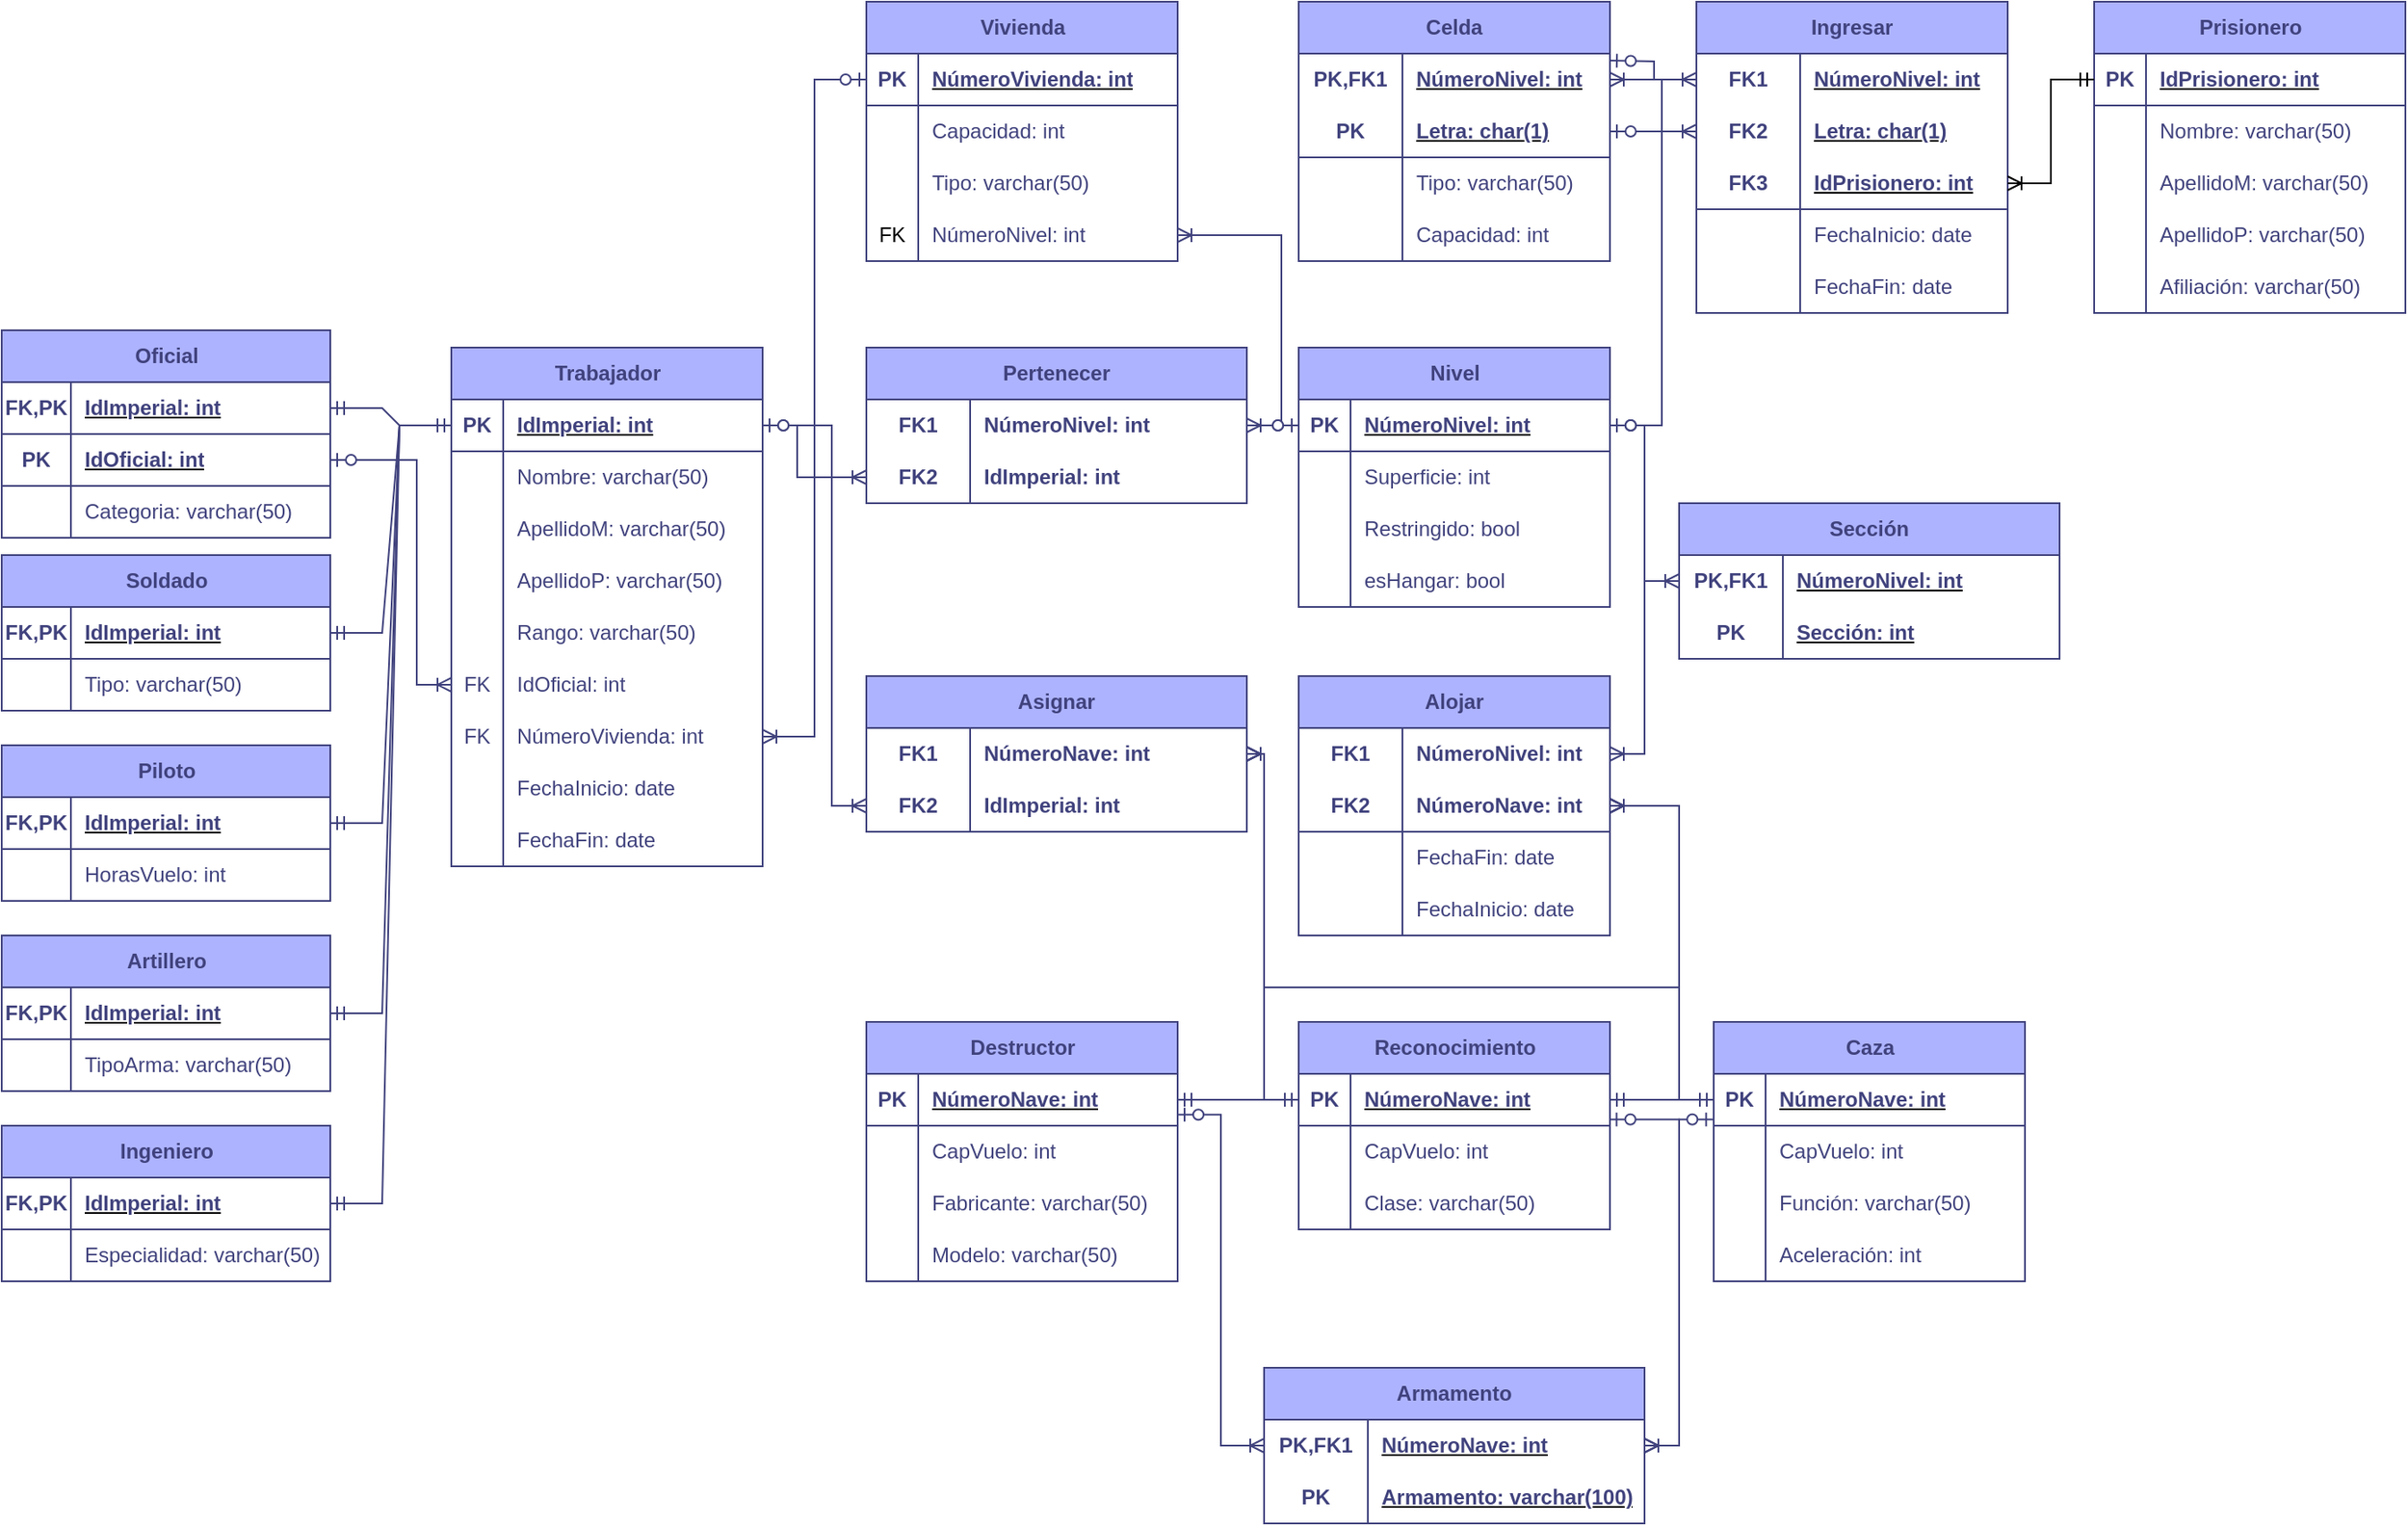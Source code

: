 <mxfile version="24.7.16">
  <diagram name="Page-1" id="RSAMKe3ODM5QiiuvN1xH">
    <mxGraphModel grid="1" page="1" gridSize="10" guides="1" tooltips="1" connect="1" arrows="1" fold="1" pageScale="1" pageWidth="850" pageHeight="1100" math="0" shadow="0">
      <root>
        <mxCell id="0" />
        <mxCell id="1" parent="0" />
        <mxCell id="w_6Gt5Wecr9yxxaRGXFA-1" value="&lt;font color=&quot;#40427d&quot;&gt;Armamento&lt;/font&gt;" style="shape=table;startSize=30;container=1;collapsible=1;childLayout=tableLayout;fixedRows=1;rowLines=0;fontStyle=1;align=center;resizeLast=1;html=1;whiteSpace=wrap;fillColor=#ADB3FF;strokeColor=#40427D;" vertex="1" parent="1">
          <mxGeometry x="160" y="990" width="220" height="90" as="geometry" />
        </mxCell>
        <mxCell id="w_6Gt5Wecr9yxxaRGXFA-2" value="" style="shape=tableRow;horizontal=0;startSize=0;swimlaneHead=0;swimlaneBody=0;fillColor=none;collapsible=0;dropTarget=0;points=[[0,0.5],[1,0.5]];portConstraint=eastwest;top=0;left=0;right=0;bottom=0;html=1;strokeColor=#40427D;" vertex="1" parent="w_6Gt5Wecr9yxxaRGXFA-1">
          <mxGeometry y="30" width="220" height="30" as="geometry" />
        </mxCell>
        <mxCell id="w_6Gt5Wecr9yxxaRGXFA-3" value="&lt;font color=&quot;#40427d&quot;&gt;PK,FK1&lt;/font&gt;" style="shape=partialRectangle;connectable=0;fillColor=none;top=0;left=0;bottom=0;right=0;fontStyle=1;overflow=hidden;html=1;whiteSpace=wrap;strokeColor=#40427D;" vertex="1" parent="w_6Gt5Wecr9yxxaRGXFA-2">
          <mxGeometry width="60" height="30" as="geometry">
            <mxRectangle width="60" height="30" as="alternateBounds" />
          </mxGeometry>
        </mxCell>
        <mxCell id="w_6Gt5Wecr9yxxaRGXFA-4" value="&lt;font color=&quot;#40427d&quot;&gt;NúmeroNave: int&lt;/font&gt;" style="shape=partialRectangle;connectable=0;fillColor=none;top=0;left=0;bottom=0;right=0;align=left;spacingLeft=6;fontStyle=5;overflow=hidden;html=1;whiteSpace=wrap;strokeColor=#40427D;" vertex="1" parent="w_6Gt5Wecr9yxxaRGXFA-2">
          <mxGeometry x="60" width="160" height="30" as="geometry">
            <mxRectangle width="160" height="30" as="alternateBounds" />
          </mxGeometry>
        </mxCell>
        <mxCell id="w_6Gt5Wecr9yxxaRGXFA-5" value="" style="shape=tableRow;horizontal=0;startSize=0;swimlaneHead=0;swimlaneBody=0;fillColor=none;collapsible=0;dropTarget=0;points=[[0,0.5],[1,0.5]];portConstraint=eastwest;top=0;left=0;right=0;bottom=1;html=1;strokeColor=#40427D;" vertex="1" parent="w_6Gt5Wecr9yxxaRGXFA-1">
          <mxGeometry y="60" width="220" height="30" as="geometry" />
        </mxCell>
        <mxCell id="w_6Gt5Wecr9yxxaRGXFA-6" value="&lt;font color=&quot;#40427d&quot;&gt;PK&lt;/font&gt;" style="shape=partialRectangle;connectable=0;fillColor=none;top=0;left=0;bottom=0;right=0;fontStyle=1;overflow=hidden;html=1;whiteSpace=wrap;strokeColor=#40427D;" vertex="1" parent="w_6Gt5Wecr9yxxaRGXFA-5">
          <mxGeometry width="60" height="30" as="geometry">
            <mxRectangle width="60" height="30" as="alternateBounds" />
          </mxGeometry>
        </mxCell>
        <mxCell id="w_6Gt5Wecr9yxxaRGXFA-7" value="&lt;font color=&quot;#40427d&quot;&gt;Armamento: varchar(100)&lt;/font&gt;" style="shape=partialRectangle;connectable=0;fillColor=none;top=0;left=0;bottom=0;right=0;align=left;spacingLeft=6;fontStyle=5;overflow=hidden;html=1;whiteSpace=wrap;strokeColor=#40427D;" vertex="1" parent="w_6Gt5Wecr9yxxaRGXFA-5">
          <mxGeometry x="60" width="160" height="30" as="geometry">
            <mxRectangle width="160" height="30" as="alternateBounds" />
          </mxGeometry>
        </mxCell>
        <mxCell id="w_6Gt5Wecr9yxxaRGXFA-27" value="&lt;font color=&quot;#40427d&quot;&gt;Destructor&lt;/font&gt;" style="shape=table;startSize=30;container=1;collapsible=1;childLayout=tableLayout;fixedRows=1;rowLines=0;fontStyle=1;align=center;resizeLast=1;html=1;fillColor=#ADB3FF;strokeColor=#40427D;" vertex="1" parent="1">
          <mxGeometry x="-70" y="790" width="180" height="150" as="geometry" />
        </mxCell>
        <mxCell id="w_6Gt5Wecr9yxxaRGXFA-28" value="" style="shape=tableRow;horizontal=0;startSize=0;swimlaneHead=0;swimlaneBody=0;fillColor=none;collapsible=0;dropTarget=0;points=[[0,0.5],[1,0.5]];portConstraint=eastwest;top=0;left=0;right=0;bottom=1;strokeColor=#40427D;" vertex="1" parent="w_6Gt5Wecr9yxxaRGXFA-27">
          <mxGeometry y="30" width="180" height="30" as="geometry" />
        </mxCell>
        <mxCell id="w_6Gt5Wecr9yxxaRGXFA-29" value="&lt;font color=&quot;#40427d&quot;&gt;PK&lt;/font&gt;" style="shape=partialRectangle;connectable=0;fillColor=none;top=0;left=0;bottom=0;right=0;fontStyle=1;overflow=hidden;whiteSpace=wrap;html=1;strokeColor=#40427D;" vertex="1" parent="w_6Gt5Wecr9yxxaRGXFA-28">
          <mxGeometry width="30" height="30" as="geometry">
            <mxRectangle width="30" height="30" as="alternateBounds" />
          </mxGeometry>
        </mxCell>
        <mxCell id="w_6Gt5Wecr9yxxaRGXFA-30" value="&lt;span style=&quot;color: rgb(64, 66, 125);&quot;&gt;NúmeroNave: int&lt;/span&gt;" style="shape=partialRectangle;connectable=0;fillColor=none;top=0;left=0;bottom=0;right=0;align=left;spacingLeft=6;fontStyle=5;overflow=hidden;whiteSpace=wrap;html=1;strokeColor=#40427D;" vertex="1" parent="w_6Gt5Wecr9yxxaRGXFA-28">
          <mxGeometry x="30" width="150" height="30" as="geometry">
            <mxRectangle width="150" height="30" as="alternateBounds" />
          </mxGeometry>
        </mxCell>
        <mxCell id="w_6Gt5Wecr9yxxaRGXFA-31" value="" style="shape=tableRow;horizontal=0;startSize=0;swimlaneHead=0;swimlaneBody=0;fillColor=none;collapsible=0;dropTarget=0;points=[[0,0.5],[1,0.5]];portConstraint=eastwest;top=0;left=0;right=0;bottom=0;strokeColor=#40427D;" vertex="1" parent="w_6Gt5Wecr9yxxaRGXFA-27">
          <mxGeometry y="60" width="180" height="30" as="geometry" />
        </mxCell>
        <mxCell id="w_6Gt5Wecr9yxxaRGXFA-32" value="" style="shape=partialRectangle;connectable=0;fillColor=none;top=0;left=0;bottom=0;right=0;editable=1;overflow=hidden;whiteSpace=wrap;html=1;strokeColor=#40427D;" vertex="1" parent="w_6Gt5Wecr9yxxaRGXFA-31">
          <mxGeometry width="30" height="30" as="geometry">
            <mxRectangle width="30" height="30" as="alternateBounds" />
          </mxGeometry>
        </mxCell>
        <mxCell id="w_6Gt5Wecr9yxxaRGXFA-33" value="&lt;font color=&quot;#40427d&quot;&gt;CapVuelo: int&lt;/font&gt;" style="shape=partialRectangle;connectable=0;fillColor=none;top=0;left=0;bottom=0;right=0;align=left;spacingLeft=6;overflow=hidden;whiteSpace=wrap;html=1;strokeColor=#40427D;" vertex="1" parent="w_6Gt5Wecr9yxxaRGXFA-31">
          <mxGeometry x="30" width="150" height="30" as="geometry">
            <mxRectangle width="150" height="30" as="alternateBounds" />
          </mxGeometry>
        </mxCell>
        <mxCell id="w_6Gt5Wecr9yxxaRGXFA-34" value="" style="shape=tableRow;horizontal=0;startSize=0;swimlaneHead=0;swimlaneBody=0;fillColor=none;collapsible=0;dropTarget=0;points=[[0,0.5],[1,0.5]];portConstraint=eastwest;top=0;left=0;right=0;bottom=0;strokeColor=#40427D;" vertex="1" parent="w_6Gt5Wecr9yxxaRGXFA-27">
          <mxGeometry y="90" width="180" height="30" as="geometry" />
        </mxCell>
        <mxCell id="w_6Gt5Wecr9yxxaRGXFA-35" value="" style="shape=partialRectangle;connectable=0;fillColor=none;top=0;left=0;bottom=0;right=0;editable=1;overflow=hidden;whiteSpace=wrap;html=1;strokeColor=#40427D;" vertex="1" parent="w_6Gt5Wecr9yxxaRGXFA-34">
          <mxGeometry width="30" height="30" as="geometry">
            <mxRectangle width="30" height="30" as="alternateBounds" />
          </mxGeometry>
        </mxCell>
        <mxCell id="w_6Gt5Wecr9yxxaRGXFA-36" value="&lt;font color=&quot;#40427d&quot;&gt;Fabricante: varchar(50)&lt;/font&gt;" style="shape=partialRectangle;connectable=0;fillColor=none;top=0;left=0;bottom=0;right=0;align=left;spacingLeft=6;overflow=hidden;whiteSpace=wrap;html=1;strokeColor=#40427D;" vertex="1" parent="w_6Gt5Wecr9yxxaRGXFA-34">
          <mxGeometry x="30" width="150" height="30" as="geometry">
            <mxRectangle width="150" height="30" as="alternateBounds" />
          </mxGeometry>
        </mxCell>
        <mxCell id="w_6Gt5Wecr9yxxaRGXFA-56" value="" style="shape=tableRow;horizontal=0;startSize=0;swimlaneHead=0;swimlaneBody=0;fillColor=none;collapsible=0;dropTarget=0;points=[[0,0.5],[1,0.5]];portConstraint=eastwest;top=0;left=0;right=0;bottom=0;strokeColor=#40427D;" vertex="1" parent="w_6Gt5Wecr9yxxaRGXFA-27">
          <mxGeometry y="120" width="180" height="30" as="geometry" />
        </mxCell>
        <mxCell id="w_6Gt5Wecr9yxxaRGXFA-57" value="" style="shape=partialRectangle;connectable=0;fillColor=none;top=0;left=0;bottom=0;right=0;editable=1;overflow=hidden;whiteSpace=wrap;html=1;strokeColor=#40427D;" vertex="1" parent="w_6Gt5Wecr9yxxaRGXFA-56">
          <mxGeometry width="30" height="30" as="geometry">
            <mxRectangle width="30" height="30" as="alternateBounds" />
          </mxGeometry>
        </mxCell>
        <mxCell id="w_6Gt5Wecr9yxxaRGXFA-58" value="&lt;font color=&quot;#40427d&quot;&gt;Modelo: varchar(50)&lt;/font&gt;" style="shape=partialRectangle;connectable=0;fillColor=none;top=0;left=0;bottom=0;right=0;align=left;spacingLeft=6;overflow=hidden;whiteSpace=wrap;html=1;strokeColor=#40427D;" vertex="1" parent="w_6Gt5Wecr9yxxaRGXFA-56">
          <mxGeometry x="30" width="150" height="30" as="geometry">
            <mxRectangle width="150" height="30" as="alternateBounds" />
          </mxGeometry>
        </mxCell>
        <mxCell id="w_6Gt5Wecr9yxxaRGXFA-62" value="&lt;font color=&quot;#40427d&quot;&gt;Reconocimiento&lt;/font&gt;" style="shape=table;startSize=30;container=1;collapsible=1;childLayout=tableLayout;fixedRows=1;rowLines=0;fontStyle=1;align=center;resizeLast=1;html=1;fillColor=#ADB3FF;strokeColor=#40427D;" vertex="1" parent="1">
          <mxGeometry x="180" y="790" width="180" height="120" as="geometry" />
        </mxCell>
        <mxCell id="w_6Gt5Wecr9yxxaRGXFA-63" value="" style="shape=tableRow;horizontal=0;startSize=0;swimlaneHead=0;swimlaneBody=0;fillColor=none;collapsible=0;dropTarget=0;points=[[0,0.5],[1,0.5]];portConstraint=eastwest;top=0;left=0;right=0;bottom=1;strokeColor=#40427D;" vertex="1" parent="w_6Gt5Wecr9yxxaRGXFA-62">
          <mxGeometry y="30" width="180" height="30" as="geometry" />
        </mxCell>
        <mxCell id="w_6Gt5Wecr9yxxaRGXFA-64" value="&lt;font color=&quot;#40427d&quot;&gt;PK&lt;/font&gt;" style="shape=partialRectangle;connectable=0;fillColor=none;top=0;left=0;bottom=0;right=0;fontStyle=1;overflow=hidden;whiteSpace=wrap;html=1;strokeColor=#40427D;" vertex="1" parent="w_6Gt5Wecr9yxxaRGXFA-63">
          <mxGeometry width="30" height="30" as="geometry">
            <mxRectangle width="30" height="30" as="alternateBounds" />
          </mxGeometry>
        </mxCell>
        <mxCell id="w_6Gt5Wecr9yxxaRGXFA-65" value="&lt;span style=&quot;color: rgb(64, 66, 125);&quot;&gt;NúmeroNave: int&lt;/span&gt;" style="shape=partialRectangle;connectable=0;fillColor=none;top=0;left=0;bottom=0;right=0;align=left;spacingLeft=6;fontStyle=5;overflow=hidden;whiteSpace=wrap;html=1;strokeColor=#40427D;" vertex="1" parent="w_6Gt5Wecr9yxxaRGXFA-63">
          <mxGeometry x="30" width="150" height="30" as="geometry">
            <mxRectangle width="150" height="30" as="alternateBounds" />
          </mxGeometry>
        </mxCell>
        <mxCell id="w_6Gt5Wecr9yxxaRGXFA-66" value="" style="shape=tableRow;horizontal=0;startSize=0;swimlaneHead=0;swimlaneBody=0;fillColor=none;collapsible=0;dropTarget=0;points=[[0,0.5],[1,0.5]];portConstraint=eastwest;top=0;left=0;right=0;bottom=0;strokeColor=#40427D;" vertex="1" parent="w_6Gt5Wecr9yxxaRGXFA-62">
          <mxGeometry y="60" width="180" height="30" as="geometry" />
        </mxCell>
        <mxCell id="w_6Gt5Wecr9yxxaRGXFA-67" value="" style="shape=partialRectangle;connectable=0;fillColor=none;top=0;left=0;bottom=0;right=0;editable=1;overflow=hidden;whiteSpace=wrap;html=1;strokeColor=#40427D;" vertex="1" parent="w_6Gt5Wecr9yxxaRGXFA-66">
          <mxGeometry width="30" height="30" as="geometry">
            <mxRectangle width="30" height="30" as="alternateBounds" />
          </mxGeometry>
        </mxCell>
        <mxCell id="w_6Gt5Wecr9yxxaRGXFA-68" value="&lt;font color=&quot;#40427d&quot;&gt;CapVuelo: int&lt;/font&gt;" style="shape=partialRectangle;connectable=0;fillColor=none;top=0;left=0;bottom=0;right=0;align=left;spacingLeft=6;overflow=hidden;whiteSpace=wrap;html=1;strokeColor=#40427D;" vertex="1" parent="w_6Gt5Wecr9yxxaRGXFA-66">
          <mxGeometry x="30" width="150" height="30" as="geometry">
            <mxRectangle width="150" height="30" as="alternateBounds" />
          </mxGeometry>
        </mxCell>
        <mxCell id="w_6Gt5Wecr9yxxaRGXFA-69" value="" style="shape=tableRow;horizontal=0;startSize=0;swimlaneHead=0;swimlaneBody=0;fillColor=none;collapsible=0;dropTarget=0;points=[[0,0.5],[1,0.5]];portConstraint=eastwest;top=0;left=0;right=0;bottom=0;strokeColor=#40427D;" vertex="1" parent="w_6Gt5Wecr9yxxaRGXFA-62">
          <mxGeometry y="90" width="180" height="30" as="geometry" />
        </mxCell>
        <mxCell id="w_6Gt5Wecr9yxxaRGXFA-70" value="" style="shape=partialRectangle;connectable=0;fillColor=none;top=0;left=0;bottom=0;right=0;editable=1;overflow=hidden;whiteSpace=wrap;html=1;strokeColor=#40427D;" vertex="1" parent="w_6Gt5Wecr9yxxaRGXFA-69">
          <mxGeometry width="30" height="30" as="geometry">
            <mxRectangle width="30" height="30" as="alternateBounds" />
          </mxGeometry>
        </mxCell>
        <mxCell id="w_6Gt5Wecr9yxxaRGXFA-71" value="&lt;font color=&quot;#40427d&quot;&gt;Clase: varchar(50)&lt;/font&gt;" style="shape=partialRectangle;connectable=0;fillColor=none;top=0;left=0;bottom=0;right=0;align=left;spacingLeft=6;overflow=hidden;whiteSpace=wrap;html=1;strokeColor=#40427D;" vertex="1" parent="w_6Gt5Wecr9yxxaRGXFA-69">
          <mxGeometry x="30" width="150" height="30" as="geometry">
            <mxRectangle width="150" height="30" as="alternateBounds" />
          </mxGeometry>
        </mxCell>
        <mxCell id="w_6Gt5Wecr9yxxaRGXFA-85" value="&lt;font color=&quot;#40427d&quot;&gt;Caza&lt;/font&gt;" style="shape=table;startSize=30;container=1;collapsible=1;childLayout=tableLayout;fixedRows=1;rowLines=0;fontStyle=1;align=center;resizeLast=1;html=1;fillColor=#ADB3FF;strokeColor=#40427D;" vertex="1" parent="1">
          <mxGeometry x="420" y="790" width="180" height="150" as="geometry" />
        </mxCell>
        <mxCell id="w_6Gt5Wecr9yxxaRGXFA-86" value="" style="shape=tableRow;horizontal=0;startSize=0;swimlaneHead=0;swimlaneBody=0;fillColor=none;collapsible=0;dropTarget=0;points=[[0,0.5],[1,0.5]];portConstraint=eastwest;top=0;left=0;right=0;bottom=1;strokeColor=#40427D;" vertex="1" parent="w_6Gt5Wecr9yxxaRGXFA-85">
          <mxGeometry y="30" width="180" height="30" as="geometry" />
        </mxCell>
        <mxCell id="w_6Gt5Wecr9yxxaRGXFA-87" value="&lt;font color=&quot;#40427d&quot;&gt;PK&lt;/font&gt;" style="shape=partialRectangle;connectable=0;fillColor=none;top=0;left=0;bottom=0;right=0;fontStyle=1;overflow=hidden;whiteSpace=wrap;html=1;strokeColor=#40427D;" vertex="1" parent="w_6Gt5Wecr9yxxaRGXFA-86">
          <mxGeometry width="30" height="30" as="geometry">
            <mxRectangle width="30" height="30" as="alternateBounds" />
          </mxGeometry>
        </mxCell>
        <mxCell id="w_6Gt5Wecr9yxxaRGXFA-88" value="&lt;span style=&quot;color: rgb(64, 66, 125);&quot;&gt;NúmeroNave: int&lt;/span&gt;" style="shape=partialRectangle;connectable=0;fillColor=none;top=0;left=0;bottom=0;right=0;align=left;spacingLeft=6;fontStyle=5;overflow=hidden;whiteSpace=wrap;html=1;strokeColor=#40427D;" vertex="1" parent="w_6Gt5Wecr9yxxaRGXFA-86">
          <mxGeometry x="30" width="150" height="30" as="geometry">
            <mxRectangle width="150" height="30" as="alternateBounds" />
          </mxGeometry>
        </mxCell>
        <mxCell id="w_6Gt5Wecr9yxxaRGXFA-89" value="" style="shape=tableRow;horizontal=0;startSize=0;swimlaneHead=0;swimlaneBody=0;fillColor=none;collapsible=0;dropTarget=0;points=[[0,0.5],[1,0.5]];portConstraint=eastwest;top=0;left=0;right=0;bottom=0;strokeColor=#40427D;" vertex="1" parent="w_6Gt5Wecr9yxxaRGXFA-85">
          <mxGeometry y="60" width="180" height="30" as="geometry" />
        </mxCell>
        <mxCell id="w_6Gt5Wecr9yxxaRGXFA-90" value="" style="shape=partialRectangle;connectable=0;fillColor=none;top=0;left=0;bottom=0;right=0;editable=1;overflow=hidden;whiteSpace=wrap;html=1;strokeColor=#40427D;" vertex="1" parent="w_6Gt5Wecr9yxxaRGXFA-89">
          <mxGeometry width="30" height="30" as="geometry">
            <mxRectangle width="30" height="30" as="alternateBounds" />
          </mxGeometry>
        </mxCell>
        <mxCell id="w_6Gt5Wecr9yxxaRGXFA-91" value="&lt;font color=&quot;#40427d&quot;&gt;CapVuelo: int&lt;/font&gt;" style="shape=partialRectangle;connectable=0;fillColor=none;top=0;left=0;bottom=0;right=0;align=left;spacingLeft=6;overflow=hidden;whiteSpace=wrap;html=1;strokeColor=#40427D;" vertex="1" parent="w_6Gt5Wecr9yxxaRGXFA-89">
          <mxGeometry x="30" width="150" height="30" as="geometry">
            <mxRectangle width="150" height="30" as="alternateBounds" />
          </mxGeometry>
        </mxCell>
        <mxCell id="w_6Gt5Wecr9yxxaRGXFA-92" value="" style="shape=tableRow;horizontal=0;startSize=0;swimlaneHead=0;swimlaneBody=0;fillColor=none;collapsible=0;dropTarget=0;points=[[0,0.5],[1,0.5]];portConstraint=eastwest;top=0;left=0;right=0;bottom=0;strokeColor=#40427D;" vertex="1" parent="w_6Gt5Wecr9yxxaRGXFA-85">
          <mxGeometry y="90" width="180" height="30" as="geometry" />
        </mxCell>
        <mxCell id="w_6Gt5Wecr9yxxaRGXFA-93" value="" style="shape=partialRectangle;connectable=0;fillColor=none;top=0;left=0;bottom=0;right=0;editable=1;overflow=hidden;whiteSpace=wrap;html=1;strokeColor=#40427D;" vertex="1" parent="w_6Gt5Wecr9yxxaRGXFA-92">
          <mxGeometry width="30" height="30" as="geometry">
            <mxRectangle width="30" height="30" as="alternateBounds" />
          </mxGeometry>
        </mxCell>
        <mxCell id="w_6Gt5Wecr9yxxaRGXFA-94" value="&lt;font color=&quot;#40427d&quot;&gt;Función: varchar(50)&lt;/font&gt;" style="shape=partialRectangle;connectable=0;fillColor=none;top=0;left=0;bottom=0;right=0;align=left;spacingLeft=6;overflow=hidden;whiteSpace=wrap;html=1;strokeColor=#40427D;" vertex="1" parent="w_6Gt5Wecr9yxxaRGXFA-92">
          <mxGeometry x="30" width="150" height="30" as="geometry">
            <mxRectangle width="150" height="30" as="alternateBounds" />
          </mxGeometry>
        </mxCell>
        <mxCell id="w_6Gt5Wecr9yxxaRGXFA-95" value="" style="shape=tableRow;horizontal=0;startSize=0;swimlaneHead=0;swimlaneBody=0;fillColor=none;collapsible=0;dropTarget=0;points=[[0,0.5],[1,0.5]];portConstraint=eastwest;top=0;left=0;right=0;bottom=0;strokeColor=#40427D;" vertex="1" parent="w_6Gt5Wecr9yxxaRGXFA-85">
          <mxGeometry y="120" width="180" height="30" as="geometry" />
        </mxCell>
        <mxCell id="w_6Gt5Wecr9yxxaRGXFA-96" value="" style="shape=partialRectangle;connectable=0;fillColor=none;top=0;left=0;bottom=0;right=0;editable=1;overflow=hidden;whiteSpace=wrap;html=1;strokeColor=#40427D;" vertex="1" parent="w_6Gt5Wecr9yxxaRGXFA-95">
          <mxGeometry width="30" height="30" as="geometry">
            <mxRectangle width="30" height="30" as="alternateBounds" />
          </mxGeometry>
        </mxCell>
        <mxCell id="w_6Gt5Wecr9yxxaRGXFA-97" value="&lt;font color=&quot;#40427d&quot;&gt;Aceleración: int&lt;/font&gt;" style="shape=partialRectangle;connectable=0;fillColor=none;top=0;left=0;bottom=0;right=0;align=left;spacingLeft=6;overflow=hidden;whiteSpace=wrap;html=1;strokeColor=#40427D;" vertex="1" parent="w_6Gt5Wecr9yxxaRGXFA-95">
          <mxGeometry x="30" width="150" height="30" as="geometry">
            <mxRectangle width="150" height="30" as="alternateBounds" />
          </mxGeometry>
        </mxCell>
        <mxCell id="w_6Gt5Wecr9yxxaRGXFA-98" value="&lt;font color=&quot;#40427d&quot;&gt;Nivel&lt;/font&gt;" style="shape=table;startSize=30;container=1;collapsible=1;childLayout=tableLayout;fixedRows=1;rowLines=0;fontStyle=1;align=center;resizeLast=1;html=1;fillColor=#ADB3FF;strokeColor=#40427D;" vertex="1" parent="1">
          <mxGeometry x="180" y="400" width="180" height="150" as="geometry" />
        </mxCell>
        <mxCell id="w_6Gt5Wecr9yxxaRGXFA-99" value="" style="shape=tableRow;horizontal=0;startSize=0;swimlaneHead=0;swimlaneBody=0;fillColor=none;collapsible=0;dropTarget=0;points=[[0,0.5],[1,0.5]];portConstraint=eastwest;top=0;left=0;right=0;bottom=1;strokeColor=#40427D;" vertex="1" parent="w_6Gt5Wecr9yxxaRGXFA-98">
          <mxGeometry y="30" width="180" height="30" as="geometry" />
        </mxCell>
        <mxCell id="w_6Gt5Wecr9yxxaRGXFA-100" value="&lt;font color=&quot;#40427d&quot;&gt;PK&lt;/font&gt;" style="shape=partialRectangle;connectable=0;fillColor=none;top=0;left=0;bottom=0;right=0;fontStyle=1;overflow=hidden;whiteSpace=wrap;html=1;strokeColor=#40427D;" vertex="1" parent="w_6Gt5Wecr9yxxaRGXFA-99">
          <mxGeometry width="30" height="30" as="geometry">
            <mxRectangle width="30" height="30" as="alternateBounds" />
          </mxGeometry>
        </mxCell>
        <mxCell id="w_6Gt5Wecr9yxxaRGXFA-101" value="&lt;span style=&quot;color: rgb(64, 66, 125);&quot;&gt;NúmeroNivel: int&lt;/span&gt;" style="shape=partialRectangle;connectable=0;fillColor=none;top=0;left=0;bottom=0;right=0;align=left;spacingLeft=6;fontStyle=5;overflow=hidden;whiteSpace=wrap;html=1;strokeColor=#40427D;" vertex="1" parent="w_6Gt5Wecr9yxxaRGXFA-99">
          <mxGeometry x="30" width="150" height="30" as="geometry">
            <mxRectangle width="150" height="30" as="alternateBounds" />
          </mxGeometry>
        </mxCell>
        <mxCell id="w_6Gt5Wecr9yxxaRGXFA-102" value="" style="shape=tableRow;horizontal=0;startSize=0;swimlaneHead=0;swimlaneBody=0;fillColor=none;collapsible=0;dropTarget=0;points=[[0,0.5],[1,0.5]];portConstraint=eastwest;top=0;left=0;right=0;bottom=0;strokeColor=#40427D;" vertex="1" parent="w_6Gt5Wecr9yxxaRGXFA-98">
          <mxGeometry y="60" width="180" height="30" as="geometry" />
        </mxCell>
        <mxCell id="w_6Gt5Wecr9yxxaRGXFA-103" value="" style="shape=partialRectangle;connectable=0;fillColor=none;top=0;left=0;bottom=0;right=0;editable=1;overflow=hidden;whiteSpace=wrap;html=1;strokeColor=#40427D;" vertex="1" parent="w_6Gt5Wecr9yxxaRGXFA-102">
          <mxGeometry width="30" height="30" as="geometry">
            <mxRectangle width="30" height="30" as="alternateBounds" />
          </mxGeometry>
        </mxCell>
        <mxCell id="w_6Gt5Wecr9yxxaRGXFA-104" value="&lt;font color=&quot;#40427d&quot;&gt;Superficie: int&lt;/font&gt;" style="shape=partialRectangle;connectable=0;fillColor=none;top=0;left=0;bottom=0;right=0;align=left;spacingLeft=6;overflow=hidden;whiteSpace=wrap;html=1;strokeColor=#40427D;" vertex="1" parent="w_6Gt5Wecr9yxxaRGXFA-102">
          <mxGeometry x="30" width="150" height="30" as="geometry">
            <mxRectangle width="150" height="30" as="alternateBounds" />
          </mxGeometry>
        </mxCell>
        <mxCell id="w_6Gt5Wecr9yxxaRGXFA-105" value="" style="shape=tableRow;horizontal=0;startSize=0;swimlaneHead=0;swimlaneBody=0;fillColor=none;collapsible=0;dropTarget=0;points=[[0,0.5],[1,0.5]];portConstraint=eastwest;top=0;left=0;right=0;bottom=0;strokeColor=#40427D;" vertex="1" parent="w_6Gt5Wecr9yxxaRGXFA-98">
          <mxGeometry y="90" width="180" height="30" as="geometry" />
        </mxCell>
        <mxCell id="w_6Gt5Wecr9yxxaRGXFA-106" value="" style="shape=partialRectangle;connectable=0;fillColor=none;top=0;left=0;bottom=0;right=0;editable=1;overflow=hidden;whiteSpace=wrap;html=1;strokeColor=#40427D;" vertex="1" parent="w_6Gt5Wecr9yxxaRGXFA-105">
          <mxGeometry width="30" height="30" as="geometry">
            <mxRectangle width="30" height="30" as="alternateBounds" />
          </mxGeometry>
        </mxCell>
        <mxCell id="w_6Gt5Wecr9yxxaRGXFA-107" value="&lt;font color=&quot;#40427d&quot;&gt;Restringido: bool&lt;/font&gt;" style="shape=partialRectangle;connectable=0;fillColor=none;top=0;left=0;bottom=0;right=0;align=left;spacingLeft=6;overflow=hidden;whiteSpace=wrap;html=1;strokeColor=#40427D;" vertex="1" parent="w_6Gt5Wecr9yxxaRGXFA-105">
          <mxGeometry x="30" width="150" height="30" as="geometry">
            <mxRectangle width="150" height="30" as="alternateBounds" />
          </mxGeometry>
        </mxCell>
        <mxCell id="w_6Gt5Wecr9yxxaRGXFA-108" value="" style="shape=tableRow;horizontal=0;startSize=0;swimlaneHead=0;swimlaneBody=0;fillColor=none;collapsible=0;dropTarget=0;points=[[0,0.5],[1,0.5]];portConstraint=eastwest;top=0;left=0;right=0;bottom=0;strokeColor=#40427D;" vertex="1" parent="w_6Gt5Wecr9yxxaRGXFA-98">
          <mxGeometry y="120" width="180" height="30" as="geometry" />
        </mxCell>
        <mxCell id="w_6Gt5Wecr9yxxaRGXFA-109" value="" style="shape=partialRectangle;connectable=0;fillColor=none;top=0;left=0;bottom=0;right=0;editable=1;overflow=hidden;whiteSpace=wrap;html=1;strokeColor=#40427D;" vertex="1" parent="w_6Gt5Wecr9yxxaRGXFA-108">
          <mxGeometry width="30" height="30" as="geometry">
            <mxRectangle width="30" height="30" as="alternateBounds" />
          </mxGeometry>
        </mxCell>
        <mxCell id="w_6Gt5Wecr9yxxaRGXFA-110" value="&lt;font color=&quot;#40427d&quot;&gt;esHangar: bool&lt;/font&gt;" style="shape=partialRectangle;connectable=0;fillColor=none;top=0;left=0;bottom=0;right=0;align=left;spacingLeft=6;overflow=hidden;whiteSpace=wrap;html=1;strokeColor=#40427D;" vertex="1" parent="w_6Gt5Wecr9yxxaRGXFA-108">
          <mxGeometry x="30" width="150" height="30" as="geometry">
            <mxRectangle width="150" height="30" as="alternateBounds" />
          </mxGeometry>
        </mxCell>
        <mxCell id="w_6Gt5Wecr9yxxaRGXFA-114" value="&lt;font color=&quot;#40427d&quot;&gt;Sección&lt;/font&gt;" style="shape=table;startSize=30;container=1;collapsible=1;childLayout=tableLayout;fixedRows=1;rowLines=0;fontStyle=1;align=center;resizeLast=1;html=1;whiteSpace=wrap;fillColor=#ADB3FF;strokeColor=#40427D;" vertex="1" parent="1">
          <mxGeometry x="400" y="490" width="220" height="90" as="geometry">
            <mxRectangle x="580" y="370" width="80" height="30" as="alternateBounds" />
          </mxGeometry>
        </mxCell>
        <mxCell id="w_6Gt5Wecr9yxxaRGXFA-115" value="" style="shape=tableRow;horizontal=0;startSize=0;swimlaneHead=0;swimlaneBody=0;fillColor=none;collapsible=0;dropTarget=0;points=[[0,0.5],[1,0.5]];portConstraint=eastwest;top=0;left=0;right=0;bottom=0;html=1;strokeColor=#40427D;" vertex="1" parent="w_6Gt5Wecr9yxxaRGXFA-114">
          <mxGeometry y="30" width="220" height="30" as="geometry" />
        </mxCell>
        <mxCell id="w_6Gt5Wecr9yxxaRGXFA-116" value="&lt;font color=&quot;#40427d&quot;&gt;PK,FK1&lt;/font&gt;" style="shape=partialRectangle;connectable=0;fillColor=none;top=0;left=0;bottom=0;right=0;fontStyle=1;overflow=hidden;html=1;whiteSpace=wrap;strokeColor=#40427D;" vertex="1" parent="w_6Gt5Wecr9yxxaRGXFA-115">
          <mxGeometry width="60" height="30" as="geometry">
            <mxRectangle width="60" height="30" as="alternateBounds" />
          </mxGeometry>
        </mxCell>
        <mxCell id="w_6Gt5Wecr9yxxaRGXFA-117" value="&lt;font color=&quot;#40427d&quot;&gt;NúmeroNivel: int&lt;/font&gt;" style="shape=partialRectangle;connectable=0;fillColor=none;top=0;left=0;bottom=0;right=0;align=left;spacingLeft=6;fontStyle=5;overflow=hidden;html=1;whiteSpace=wrap;strokeColor=#40427D;" vertex="1" parent="w_6Gt5Wecr9yxxaRGXFA-115">
          <mxGeometry x="60" width="160" height="30" as="geometry">
            <mxRectangle width="160" height="30" as="alternateBounds" />
          </mxGeometry>
        </mxCell>
        <mxCell id="w_6Gt5Wecr9yxxaRGXFA-118" value="" style="shape=tableRow;horizontal=0;startSize=0;swimlaneHead=0;swimlaneBody=0;fillColor=none;collapsible=0;dropTarget=0;points=[[0,0.5],[1,0.5]];portConstraint=eastwest;top=0;left=0;right=0;bottom=1;html=1;strokeColor=#40427D;" vertex="1" parent="w_6Gt5Wecr9yxxaRGXFA-114">
          <mxGeometry y="60" width="220" height="30" as="geometry" />
        </mxCell>
        <mxCell id="w_6Gt5Wecr9yxxaRGXFA-119" value="&lt;font color=&quot;#40427d&quot;&gt;PK&lt;/font&gt;" style="shape=partialRectangle;connectable=0;fillColor=none;top=0;left=0;bottom=0;right=0;fontStyle=1;overflow=hidden;html=1;whiteSpace=wrap;strokeColor=#40427D;" vertex="1" parent="w_6Gt5Wecr9yxxaRGXFA-118">
          <mxGeometry width="60" height="30" as="geometry">
            <mxRectangle width="60" height="30" as="alternateBounds" />
          </mxGeometry>
        </mxCell>
        <mxCell id="w_6Gt5Wecr9yxxaRGXFA-120" value="&lt;font color=&quot;#40427d&quot;&gt;Sección: int&lt;/font&gt;" style="shape=partialRectangle;connectable=0;fillColor=none;top=0;left=0;bottom=0;right=0;align=left;spacingLeft=6;fontStyle=5;overflow=hidden;html=1;whiteSpace=wrap;strokeColor=#40427D;" vertex="1" parent="w_6Gt5Wecr9yxxaRGXFA-118">
          <mxGeometry x="60" width="160" height="30" as="geometry">
            <mxRectangle width="160" height="30" as="alternateBounds" />
          </mxGeometry>
        </mxCell>
        <mxCell id="w_6Gt5Wecr9yxxaRGXFA-121" value="&lt;font color=&quot;#40427d&quot;&gt;Trabajador&lt;/font&gt;" style="shape=table;startSize=30;container=1;collapsible=1;childLayout=tableLayout;fixedRows=1;rowLines=0;fontStyle=1;align=center;resizeLast=1;html=1;fillColor=#ADB3FF;strokeColor=#40427D;" vertex="1" parent="1">
          <mxGeometry x="-310" y="400" width="180" height="300" as="geometry" />
        </mxCell>
        <mxCell id="w_6Gt5Wecr9yxxaRGXFA-122" value="" style="shape=tableRow;horizontal=0;startSize=0;swimlaneHead=0;swimlaneBody=0;fillColor=none;collapsible=0;dropTarget=0;points=[[0,0.5],[1,0.5]];portConstraint=eastwest;top=0;left=0;right=0;bottom=1;strokeColor=#40427D;" vertex="1" parent="w_6Gt5Wecr9yxxaRGXFA-121">
          <mxGeometry y="30" width="180" height="30" as="geometry" />
        </mxCell>
        <mxCell id="w_6Gt5Wecr9yxxaRGXFA-123" value="&lt;font color=&quot;#40427d&quot;&gt;PK&lt;/font&gt;" style="shape=partialRectangle;connectable=0;fillColor=none;top=0;left=0;bottom=0;right=0;fontStyle=1;overflow=hidden;whiteSpace=wrap;html=1;strokeColor=#40427D;" vertex="1" parent="w_6Gt5Wecr9yxxaRGXFA-122">
          <mxGeometry width="30" height="30" as="geometry">
            <mxRectangle width="30" height="30" as="alternateBounds" />
          </mxGeometry>
        </mxCell>
        <mxCell id="w_6Gt5Wecr9yxxaRGXFA-124" value="&lt;span style=&quot;color: rgb(64, 66, 125);&quot;&gt;IdImperial: int&lt;/span&gt;" style="shape=partialRectangle;connectable=0;fillColor=none;top=0;left=0;bottom=0;right=0;align=left;spacingLeft=6;fontStyle=5;overflow=hidden;whiteSpace=wrap;html=1;strokeColor=#40427D;" vertex="1" parent="w_6Gt5Wecr9yxxaRGXFA-122">
          <mxGeometry x="30" width="150" height="30" as="geometry">
            <mxRectangle width="150" height="30" as="alternateBounds" />
          </mxGeometry>
        </mxCell>
        <mxCell id="w_6Gt5Wecr9yxxaRGXFA-125" value="" style="shape=tableRow;horizontal=0;startSize=0;swimlaneHead=0;swimlaneBody=0;fillColor=none;collapsible=0;dropTarget=0;points=[[0,0.5],[1,0.5]];portConstraint=eastwest;top=0;left=0;right=0;bottom=0;strokeColor=#40427D;" vertex="1" parent="w_6Gt5Wecr9yxxaRGXFA-121">
          <mxGeometry y="60" width="180" height="30" as="geometry" />
        </mxCell>
        <mxCell id="w_6Gt5Wecr9yxxaRGXFA-126" value="" style="shape=partialRectangle;connectable=0;fillColor=none;top=0;left=0;bottom=0;right=0;editable=1;overflow=hidden;whiteSpace=wrap;html=1;strokeColor=#40427D;" vertex="1" parent="w_6Gt5Wecr9yxxaRGXFA-125">
          <mxGeometry width="30" height="30" as="geometry">
            <mxRectangle width="30" height="30" as="alternateBounds" />
          </mxGeometry>
        </mxCell>
        <mxCell id="w_6Gt5Wecr9yxxaRGXFA-127" value="&lt;font color=&quot;#40427d&quot;&gt;Nombre: varchar(50)&lt;/font&gt;" style="shape=partialRectangle;connectable=0;fillColor=none;top=0;left=0;bottom=0;right=0;align=left;spacingLeft=6;overflow=hidden;whiteSpace=wrap;html=1;strokeColor=#40427D;" vertex="1" parent="w_6Gt5Wecr9yxxaRGXFA-125">
          <mxGeometry x="30" width="150" height="30" as="geometry">
            <mxRectangle width="150" height="30" as="alternateBounds" />
          </mxGeometry>
        </mxCell>
        <mxCell id="w_6Gt5Wecr9yxxaRGXFA-128" value="" style="shape=tableRow;horizontal=0;startSize=0;swimlaneHead=0;swimlaneBody=0;fillColor=none;collapsible=0;dropTarget=0;points=[[0,0.5],[1,0.5]];portConstraint=eastwest;top=0;left=0;right=0;bottom=0;strokeColor=#40427D;" vertex="1" parent="w_6Gt5Wecr9yxxaRGXFA-121">
          <mxGeometry y="90" width="180" height="30" as="geometry" />
        </mxCell>
        <mxCell id="w_6Gt5Wecr9yxxaRGXFA-129" value="" style="shape=partialRectangle;connectable=0;fillColor=none;top=0;left=0;bottom=0;right=0;editable=1;overflow=hidden;whiteSpace=wrap;html=1;strokeColor=#40427D;" vertex="1" parent="w_6Gt5Wecr9yxxaRGXFA-128">
          <mxGeometry width="30" height="30" as="geometry">
            <mxRectangle width="30" height="30" as="alternateBounds" />
          </mxGeometry>
        </mxCell>
        <mxCell id="w_6Gt5Wecr9yxxaRGXFA-130" value="&lt;font color=&quot;#40427d&quot;&gt;ApellidoM: varchar(50)&lt;/font&gt;" style="shape=partialRectangle;connectable=0;fillColor=none;top=0;left=0;bottom=0;right=0;align=left;spacingLeft=6;overflow=hidden;whiteSpace=wrap;html=1;strokeColor=#40427D;" vertex="1" parent="w_6Gt5Wecr9yxxaRGXFA-128">
          <mxGeometry x="30" width="150" height="30" as="geometry">
            <mxRectangle width="150" height="30" as="alternateBounds" />
          </mxGeometry>
        </mxCell>
        <mxCell id="w_6Gt5Wecr9yxxaRGXFA-131" value="" style="shape=tableRow;horizontal=0;startSize=0;swimlaneHead=0;swimlaneBody=0;fillColor=none;collapsible=0;dropTarget=0;points=[[0,0.5],[1,0.5]];portConstraint=eastwest;top=0;left=0;right=0;bottom=0;strokeColor=#40427D;" vertex="1" parent="w_6Gt5Wecr9yxxaRGXFA-121">
          <mxGeometry y="120" width="180" height="30" as="geometry" />
        </mxCell>
        <mxCell id="w_6Gt5Wecr9yxxaRGXFA-132" value="" style="shape=partialRectangle;connectable=0;fillColor=none;top=0;left=0;bottom=0;right=0;editable=1;overflow=hidden;whiteSpace=wrap;html=1;strokeColor=#40427D;" vertex="1" parent="w_6Gt5Wecr9yxxaRGXFA-131">
          <mxGeometry width="30" height="30" as="geometry">
            <mxRectangle width="30" height="30" as="alternateBounds" />
          </mxGeometry>
        </mxCell>
        <mxCell id="w_6Gt5Wecr9yxxaRGXFA-133" value="&lt;font color=&quot;#40427d&quot;&gt;ApellidoP: varchar(50)&lt;/font&gt;" style="shape=partialRectangle;connectable=0;fillColor=none;top=0;left=0;bottom=0;right=0;align=left;spacingLeft=6;overflow=hidden;whiteSpace=wrap;html=1;strokeColor=#40427D;" vertex="1" parent="w_6Gt5Wecr9yxxaRGXFA-131">
          <mxGeometry x="30" width="150" height="30" as="geometry">
            <mxRectangle width="150" height="30" as="alternateBounds" />
          </mxGeometry>
        </mxCell>
        <mxCell id="w_6Gt5Wecr9yxxaRGXFA-134" value="" style="shape=tableRow;horizontal=0;startSize=0;swimlaneHead=0;swimlaneBody=0;fillColor=none;collapsible=0;dropTarget=0;points=[[0,0.5],[1,0.5]];portConstraint=eastwest;top=0;left=0;right=0;bottom=0;strokeColor=#40427D;" vertex="1" parent="w_6Gt5Wecr9yxxaRGXFA-121">
          <mxGeometry y="150" width="180" height="30" as="geometry" />
        </mxCell>
        <mxCell id="w_6Gt5Wecr9yxxaRGXFA-135" value="" style="shape=partialRectangle;connectable=0;fillColor=none;top=0;left=0;bottom=0;right=0;editable=1;overflow=hidden;whiteSpace=wrap;html=1;strokeColor=#40427D;" vertex="1" parent="w_6Gt5Wecr9yxxaRGXFA-134">
          <mxGeometry width="30" height="30" as="geometry">
            <mxRectangle width="30" height="30" as="alternateBounds" />
          </mxGeometry>
        </mxCell>
        <mxCell id="w_6Gt5Wecr9yxxaRGXFA-136" value="&lt;font color=&quot;#40427d&quot;&gt;Rango: varchar(50)&lt;/font&gt;" style="shape=partialRectangle;connectable=0;fillColor=none;top=0;left=0;bottom=0;right=0;align=left;spacingLeft=6;overflow=hidden;whiteSpace=wrap;html=1;strokeColor=#40427D;" vertex="1" parent="w_6Gt5Wecr9yxxaRGXFA-134">
          <mxGeometry x="30" width="150" height="30" as="geometry">
            <mxRectangle width="150" height="30" as="alternateBounds" />
          </mxGeometry>
        </mxCell>
        <mxCell id="w_6Gt5Wecr9yxxaRGXFA-137" value="" style="shape=tableRow;horizontal=0;startSize=0;swimlaneHead=0;swimlaneBody=0;fillColor=none;collapsible=0;dropTarget=0;points=[[0,0.5],[1,0.5]];portConstraint=eastwest;top=0;left=0;right=0;bottom=0;strokeColor=#40427D;" vertex="1" parent="w_6Gt5Wecr9yxxaRGXFA-121">
          <mxGeometry y="180" width="180" height="30" as="geometry" />
        </mxCell>
        <mxCell id="w_6Gt5Wecr9yxxaRGXFA-138" value="&lt;font color=&quot;#40427d&quot;&gt;FK&lt;/font&gt;" style="shape=partialRectangle;connectable=0;fillColor=none;top=0;left=0;bottom=0;right=0;editable=1;overflow=hidden;whiteSpace=wrap;html=1;strokeColor=#40427D;" vertex="1" parent="w_6Gt5Wecr9yxxaRGXFA-137">
          <mxGeometry width="30" height="30" as="geometry">
            <mxRectangle width="30" height="30" as="alternateBounds" />
          </mxGeometry>
        </mxCell>
        <mxCell id="w_6Gt5Wecr9yxxaRGXFA-139" value="&lt;font color=&quot;#40427d&quot;&gt;IdOficial: int&lt;/font&gt;" style="shape=partialRectangle;connectable=0;fillColor=none;top=0;left=0;bottom=0;right=0;align=left;spacingLeft=6;overflow=hidden;whiteSpace=wrap;html=1;strokeColor=#40427D;" vertex="1" parent="w_6Gt5Wecr9yxxaRGXFA-137">
          <mxGeometry x="30" width="150" height="30" as="geometry">
            <mxRectangle width="150" height="30" as="alternateBounds" />
          </mxGeometry>
        </mxCell>
        <mxCell id="w_6Gt5Wecr9yxxaRGXFA-140" value="" style="shape=tableRow;horizontal=0;startSize=0;swimlaneHead=0;swimlaneBody=0;fillColor=none;collapsible=0;dropTarget=0;points=[[0,0.5],[1,0.5]];portConstraint=eastwest;top=0;left=0;right=0;bottom=0;strokeColor=#40427D;" vertex="1" parent="w_6Gt5Wecr9yxxaRGXFA-121">
          <mxGeometry y="210" width="180" height="30" as="geometry" />
        </mxCell>
        <mxCell id="w_6Gt5Wecr9yxxaRGXFA-141" value="&lt;font color=&quot;#40427d&quot;&gt;FK&lt;/font&gt;" style="shape=partialRectangle;connectable=0;fillColor=none;top=0;left=0;bottom=0;right=0;editable=1;overflow=hidden;whiteSpace=wrap;html=1;strokeColor=#40427D;" vertex="1" parent="w_6Gt5Wecr9yxxaRGXFA-140">
          <mxGeometry width="30" height="30" as="geometry">
            <mxRectangle width="30" height="30" as="alternateBounds" />
          </mxGeometry>
        </mxCell>
        <mxCell id="w_6Gt5Wecr9yxxaRGXFA-142" value="&lt;font color=&quot;#40427d&quot;&gt;NúmeroVivienda: int&lt;/font&gt;" style="shape=partialRectangle;connectable=0;fillColor=none;top=0;left=0;bottom=0;right=0;align=left;spacingLeft=6;overflow=hidden;whiteSpace=wrap;html=1;strokeColor=#40427D;" vertex="1" parent="w_6Gt5Wecr9yxxaRGXFA-140">
          <mxGeometry x="30" width="150" height="30" as="geometry">
            <mxRectangle width="150" height="30" as="alternateBounds" />
          </mxGeometry>
        </mxCell>
        <mxCell id="w_6Gt5Wecr9yxxaRGXFA-143" value="" style="shape=tableRow;horizontal=0;startSize=0;swimlaneHead=0;swimlaneBody=0;fillColor=none;collapsible=0;dropTarget=0;points=[[0,0.5],[1,0.5]];portConstraint=eastwest;top=0;left=0;right=0;bottom=0;strokeColor=#40427D;" vertex="1" parent="w_6Gt5Wecr9yxxaRGXFA-121">
          <mxGeometry y="240" width="180" height="30" as="geometry" />
        </mxCell>
        <mxCell id="w_6Gt5Wecr9yxxaRGXFA-144" value="" style="shape=partialRectangle;connectable=0;fillColor=none;top=0;left=0;bottom=0;right=0;editable=1;overflow=hidden;whiteSpace=wrap;html=1;strokeColor=#40427D;" vertex="1" parent="w_6Gt5Wecr9yxxaRGXFA-143">
          <mxGeometry width="30" height="30" as="geometry">
            <mxRectangle width="30" height="30" as="alternateBounds" />
          </mxGeometry>
        </mxCell>
        <mxCell id="w_6Gt5Wecr9yxxaRGXFA-145" value="&lt;font color=&quot;#40427d&quot;&gt;FechaInicio: date&lt;/font&gt;" style="shape=partialRectangle;connectable=0;fillColor=none;top=0;left=0;bottom=0;right=0;align=left;spacingLeft=6;overflow=hidden;whiteSpace=wrap;html=1;strokeColor=#40427D;" vertex="1" parent="w_6Gt5Wecr9yxxaRGXFA-143">
          <mxGeometry x="30" width="150" height="30" as="geometry">
            <mxRectangle width="150" height="30" as="alternateBounds" />
          </mxGeometry>
        </mxCell>
        <mxCell id="w_6Gt5Wecr9yxxaRGXFA-146" value="" style="shape=tableRow;horizontal=0;startSize=0;swimlaneHead=0;swimlaneBody=0;fillColor=none;collapsible=0;dropTarget=0;points=[[0,0.5],[1,0.5]];portConstraint=eastwest;top=0;left=0;right=0;bottom=0;strokeColor=#40427D;" vertex="1" parent="w_6Gt5Wecr9yxxaRGXFA-121">
          <mxGeometry y="270" width="180" height="30" as="geometry" />
        </mxCell>
        <mxCell id="w_6Gt5Wecr9yxxaRGXFA-147" value="" style="shape=partialRectangle;connectable=0;fillColor=none;top=0;left=0;bottom=0;right=0;editable=1;overflow=hidden;whiteSpace=wrap;html=1;strokeColor=#40427D;" vertex="1" parent="w_6Gt5Wecr9yxxaRGXFA-146">
          <mxGeometry width="30" height="30" as="geometry">
            <mxRectangle width="30" height="30" as="alternateBounds" />
          </mxGeometry>
        </mxCell>
        <mxCell id="w_6Gt5Wecr9yxxaRGXFA-148" value="&lt;span style=&quot;color: rgb(64, 66, 125);&quot;&gt;FechaFin: date&lt;/span&gt;" style="shape=partialRectangle;connectable=0;fillColor=none;top=0;left=0;bottom=0;right=0;align=left;spacingLeft=6;overflow=hidden;whiteSpace=wrap;html=1;strokeColor=#40427D;" vertex="1" parent="w_6Gt5Wecr9yxxaRGXFA-146">
          <mxGeometry x="30" width="150" height="30" as="geometry">
            <mxRectangle width="150" height="30" as="alternateBounds" />
          </mxGeometry>
        </mxCell>
        <mxCell id="w_6Gt5Wecr9yxxaRGXFA-149" value="&lt;font color=&quot;#40427d&quot;&gt;Oficial&lt;/font&gt;" style="shape=table;startSize=30;container=1;collapsible=1;childLayout=tableLayout;fixedRows=1;rowLines=0;fontStyle=1;align=center;resizeLast=1;html=1;fillColor=#ADB3FF;strokeColor=#40427D;" vertex="1" parent="1">
          <mxGeometry x="-570" y="390" width="190" height="120" as="geometry" />
        </mxCell>
        <mxCell id="bLUASHjlOhzQG__wXpjE-1" value="" style="shape=tableRow;horizontal=0;startSize=0;swimlaneHead=0;swimlaneBody=0;fillColor=none;collapsible=0;dropTarget=0;points=[[0,0.5],[1,0.5]];portConstraint=eastwest;top=0;left=0;right=0;bottom=1;strokeColor=#40427D;" vertex="1" parent="w_6Gt5Wecr9yxxaRGXFA-149">
          <mxGeometry y="30" width="190" height="30" as="geometry" />
        </mxCell>
        <mxCell id="bLUASHjlOhzQG__wXpjE-2" value="&lt;font color=&quot;#40427d&quot;&gt;FK,PK&lt;/font&gt;" style="shape=partialRectangle;connectable=0;fillColor=none;top=0;left=0;bottom=0;right=0;fontStyle=1;overflow=hidden;whiteSpace=wrap;html=1;strokeColor=#40427D;" vertex="1" parent="bLUASHjlOhzQG__wXpjE-1">
          <mxGeometry width="40" height="30" as="geometry">
            <mxRectangle width="40" height="30" as="alternateBounds" />
          </mxGeometry>
        </mxCell>
        <mxCell id="bLUASHjlOhzQG__wXpjE-3" value="&lt;span style=&quot;color: rgb(64, 66, 125);&quot;&gt;IdImperial: int&lt;/span&gt;" style="shape=partialRectangle;connectable=0;fillColor=none;top=0;left=0;bottom=0;right=0;align=left;spacingLeft=6;fontStyle=5;overflow=hidden;whiteSpace=wrap;html=1;strokeColor=#40427D;" vertex="1" parent="bLUASHjlOhzQG__wXpjE-1">
          <mxGeometry x="40" width="150" height="30" as="geometry">
            <mxRectangle width="150" height="30" as="alternateBounds" />
          </mxGeometry>
        </mxCell>
        <mxCell id="w_6Gt5Wecr9yxxaRGXFA-150" value="" style="shape=tableRow;horizontal=0;startSize=0;swimlaneHead=0;swimlaneBody=0;fillColor=none;collapsible=0;dropTarget=0;points=[[0,0.5],[1,0.5]];portConstraint=eastwest;top=0;left=0;right=0;bottom=1;strokeColor=#40427D;" vertex="1" parent="w_6Gt5Wecr9yxxaRGXFA-149">
          <mxGeometry y="60" width="190" height="30" as="geometry" />
        </mxCell>
        <mxCell id="w_6Gt5Wecr9yxxaRGXFA-151" value="&lt;font color=&quot;#40427d&quot;&gt;PK&lt;/font&gt;" style="shape=partialRectangle;connectable=0;fillColor=none;top=0;left=0;bottom=0;right=0;fontStyle=1;overflow=hidden;whiteSpace=wrap;html=1;strokeColor=#40427D;" vertex="1" parent="w_6Gt5Wecr9yxxaRGXFA-150">
          <mxGeometry width="40" height="30" as="geometry">
            <mxRectangle width="40" height="30" as="alternateBounds" />
          </mxGeometry>
        </mxCell>
        <mxCell id="w_6Gt5Wecr9yxxaRGXFA-152" value="&lt;span style=&quot;color: rgb(64, 66, 125);&quot;&gt;IdOficial: int&lt;/span&gt;" style="shape=partialRectangle;connectable=0;fillColor=none;top=0;left=0;bottom=0;right=0;align=left;spacingLeft=6;fontStyle=5;overflow=hidden;whiteSpace=wrap;html=1;strokeColor=#40427D;" vertex="1" parent="w_6Gt5Wecr9yxxaRGXFA-150">
          <mxGeometry x="40" width="150" height="30" as="geometry">
            <mxRectangle width="150" height="30" as="alternateBounds" />
          </mxGeometry>
        </mxCell>
        <mxCell id="w_6Gt5Wecr9yxxaRGXFA-153" value="" style="shape=tableRow;horizontal=0;startSize=0;swimlaneHead=0;swimlaneBody=0;fillColor=none;collapsible=0;dropTarget=0;points=[[0,0.5],[1,0.5]];portConstraint=eastwest;top=0;left=0;right=0;bottom=0;strokeColor=#40427D;" vertex="1" parent="w_6Gt5Wecr9yxxaRGXFA-149">
          <mxGeometry y="90" width="190" height="30" as="geometry" />
        </mxCell>
        <mxCell id="w_6Gt5Wecr9yxxaRGXFA-154" value="" style="shape=partialRectangle;connectable=0;fillColor=none;top=0;left=0;bottom=0;right=0;editable=1;overflow=hidden;whiteSpace=wrap;html=1;strokeColor=#40427D;" vertex="1" parent="w_6Gt5Wecr9yxxaRGXFA-153">
          <mxGeometry width="40" height="30" as="geometry">
            <mxRectangle width="40" height="30" as="alternateBounds" />
          </mxGeometry>
        </mxCell>
        <mxCell id="w_6Gt5Wecr9yxxaRGXFA-155" value="&lt;font color=&quot;#40427d&quot;&gt;Categoria: varchar(50)&lt;/font&gt;" style="shape=partialRectangle;connectable=0;fillColor=none;top=0;left=0;bottom=0;right=0;align=left;spacingLeft=6;overflow=hidden;whiteSpace=wrap;html=1;strokeColor=#40427D;" vertex="1" parent="w_6Gt5Wecr9yxxaRGXFA-153">
          <mxGeometry x="40" width="150" height="30" as="geometry">
            <mxRectangle width="150" height="30" as="alternateBounds" />
          </mxGeometry>
        </mxCell>
        <mxCell id="w_6Gt5Wecr9yxxaRGXFA-159" value="&lt;font color=&quot;#40427d&quot;&gt;Soldado&lt;/font&gt;" style="shape=table;startSize=30;container=1;collapsible=1;childLayout=tableLayout;fixedRows=1;rowLines=0;fontStyle=1;align=center;resizeLast=1;html=1;fillColor=#ADB3FF;strokeColor=#40427D;" vertex="1" parent="1">
          <mxGeometry x="-570" y="520" width="190" height="90" as="geometry" />
        </mxCell>
        <mxCell id="w_6Gt5Wecr9yxxaRGXFA-160" value="" style="shape=tableRow;horizontal=0;startSize=0;swimlaneHead=0;swimlaneBody=0;fillColor=none;collapsible=0;dropTarget=0;points=[[0,0.5],[1,0.5]];portConstraint=eastwest;top=0;left=0;right=0;bottom=1;strokeColor=#40427D;" vertex="1" parent="w_6Gt5Wecr9yxxaRGXFA-159">
          <mxGeometry y="30" width="190" height="30" as="geometry" />
        </mxCell>
        <mxCell id="w_6Gt5Wecr9yxxaRGXFA-161" value="&lt;font color=&quot;#40427d&quot;&gt;FK,PK&lt;/font&gt;" style="shape=partialRectangle;connectable=0;fillColor=none;top=0;left=0;bottom=0;right=0;fontStyle=1;overflow=hidden;whiteSpace=wrap;html=1;strokeColor=#40427D;" vertex="1" parent="w_6Gt5Wecr9yxxaRGXFA-160">
          <mxGeometry width="40" height="30" as="geometry">
            <mxRectangle width="40" height="30" as="alternateBounds" />
          </mxGeometry>
        </mxCell>
        <mxCell id="w_6Gt5Wecr9yxxaRGXFA-162" value="&lt;span style=&quot;color: rgb(64, 66, 125);&quot;&gt;IdImperial: int&lt;/span&gt;" style="shape=partialRectangle;connectable=0;fillColor=none;top=0;left=0;bottom=0;right=0;align=left;spacingLeft=6;fontStyle=5;overflow=hidden;whiteSpace=wrap;html=1;strokeColor=#40427D;" vertex="1" parent="w_6Gt5Wecr9yxxaRGXFA-160">
          <mxGeometry x="40" width="150" height="30" as="geometry">
            <mxRectangle width="150" height="30" as="alternateBounds" />
          </mxGeometry>
        </mxCell>
        <mxCell id="w_6Gt5Wecr9yxxaRGXFA-163" value="" style="shape=tableRow;horizontal=0;startSize=0;swimlaneHead=0;swimlaneBody=0;fillColor=none;collapsible=0;dropTarget=0;points=[[0,0.5],[1,0.5]];portConstraint=eastwest;top=0;left=0;right=0;bottom=0;strokeColor=#40427D;" vertex="1" parent="w_6Gt5Wecr9yxxaRGXFA-159">
          <mxGeometry y="60" width="190" height="30" as="geometry" />
        </mxCell>
        <mxCell id="w_6Gt5Wecr9yxxaRGXFA-164" value="" style="shape=partialRectangle;connectable=0;fillColor=none;top=0;left=0;bottom=0;right=0;editable=1;overflow=hidden;whiteSpace=wrap;html=1;strokeColor=#40427D;" vertex="1" parent="w_6Gt5Wecr9yxxaRGXFA-163">
          <mxGeometry width="40" height="30" as="geometry">
            <mxRectangle width="40" height="30" as="alternateBounds" />
          </mxGeometry>
        </mxCell>
        <mxCell id="w_6Gt5Wecr9yxxaRGXFA-165" value="&lt;font color=&quot;#40427d&quot;&gt;Tipo: varchar(50)&lt;/font&gt;" style="shape=partialRectangle;connectable=0;fillColor=none;top=0;left=0;bottom=0;right=0;align=left;spacingLeft=6;overflow=hidden;whiteSpace=wrap;html=1;strokeColor=#40427D;" vertex="1" parent="w_6Gt5Wecr9yxxaRGXFA-163">
          <mxGeometry x="40" width="150" height="30" as="geometry">
            <mxRectangle width="150" height="30" as="alternateBounds" />
          </mxGeometry>
        </mxCell>
        <mxCell id="w_6Gt5Wecr9yxxaRGXFA-166" value="&lt;font color=&quot;#40427d&quot;&gt;Piloto&lt;/font&gt;" style="shape=table;startSize=30;container=1;collapsible=1;childLayout=tableLayout;fixedRows=1;rowLines=0;fontStyle=1;align=center;resizeLast=1;html=1;fillColor=#ADB3FF;strokeColor=#40427D;" vertex="1" parent="1">
          <mxGeometry x="-570" y="630" width="190" height="90" as="geometry" />
        </mxCell>
        <mxCell id="w_6Gt5Wecr9yxxaRGXFA-167" value="" style="shape=tableRow;horizontal=0;startSize=0;swimlaneHead=0;swimlaneBody=0;fillColor=none;collapsible=0;dropTarget=0;points=[[0,0.5],[1,0.5]];portConstraint=eastwest;top=0;left=0;right=0;bottom=1;strokeColor=#40427D;" vertex="1" parent="w_6Gt5Wecr9yxxaRGXFA-166">
          <mxGeometry y="30" width="190" height="30" as="geometry" />
        </mxCell>
        <mxCell id="w_6Gt5Wecr9yxxaRGXFA-168" value="&lt;font color=&quot;#40427d&quot;&gt;FK,PK&lt;/font&gt;" style="shape=partialRectangle;connectable=0;fillColor=none;top=0;left=0;bottom=0;right=0;fontStyle=1;overflow=hidden;whiteSpace=wrap;html=1;strokeColor=#40427D;" vertex="1" parent="w_6Gt5Wecr9yxxaRGXFA-167">
          <mxGeometry width="40" height="30" as="geometry">
            <mxRectangle width="40" height="30" as="alternateBounds" />
          </mxGeometry>
        </mxCell>
        <mxCell id="w_6Gt5Wecr9yxxaRGXFA-169" value="&lt;span style=&quot;color: rgb(64, 66, 125);&quot;&gt;IdImperial: int&lt;/span&gt;" style="shape=partialRectangle;connectable=0;fillColor=none;top=0;left=0;bottom=0;right=0;align=left;spacingLeft=6;fontStyle=5;overflow=hidden;whiteSpace=wrap;html=1;strokeColor=#40427D;" vertex="1" parent="w_6Gt5Wecr9yxxaRGXFA-167">
          <mxGeometry x="40" width="150" height="30" as="geometry">
            <mxRectangle width="150" height="30" as="alternateBounds" />
          </mxGeometry>
        </mxCell>
        <mxCell id="w_6Gt5Wecr9yxxaRGXFA-170" value="" style="shape=tableRow;horizontal=0;startSize=0;swimlaneHead=0;swimlaneBody=0;fillColor=none;collapsible=0;dropTarget=0;points=[[0,0.5],[1,0.5]];portConstraint=eastwest;top=0;left=0;right=0;bottom=0;strokeColor=#40427D;" vertex="1" parent="w_6Gt5Wecr9yxxaRGXFA-166">
          <mxGeometry y="60" width="190" height="30" as="geometry" />
        </mxCell>
        <mxCell id="w_6Gt5Wecr9yxxaRGXFA-171" value="" style="shape=partialRectangle;connectable=0;fillColor=none;top=0;left=0;bottom=0;right=0;editable=1;overflow=hidden;whiteSpace=wrap;html=1;strokeColor=#40427D;" vertex="1" parent="w_6Gt5Wecr9yxxaRGXFA-170">
          <mxGeometry width="40" height="30" as="geometry">
            <mxRectangle width="40" height="30" as="alternateBounds" />
          </mxGeometry>
        </mxCell>
        <mxCell id="w_6Gt5Wecr9yxxaRGXFA-172" value="&lt;font color=&quot;#40427d&quot;&gt;HorasVuelo: int&lt;/font&gt;" style="shape=partialRectangle;connectable=0;fillColor=none;top=0;left=0;bottom=0;right=0;align=left;spacingLeft=6;overflow=hidden;whiteSpace=wrap;html=1;strokeColor=#40427D;" vertex="1" parent="w_6Gt5Wecr9yxxaRGXFA-170">
          <mxGeometry x="40" width="150" height="30" as="geometry">
            <mxRectangle width="150" height="30" as="alternateBounds" />
          </mxGeometry>
        </mxCell>
        <mxCell id="w_6Gt5Wecr9yxxaRGXFA-173" value="&lt;font color=&quot;#40427d&quot;&gt;Artillero&lt;/font&gt;" style="shape=table;startSize=30;container=1;collapsible=1;childLayout=tableLayout;fixedRows=1;rowLines=0;fontStyle=1;align=center;resizeLast=1;html=1;fillColor=#ADB3FF;strokeColor=#40427D;" vertex="1" parent="1">
          <mxGeometry x="-570" y="740" width="190" height="90" as="geometry" />
        </mxCell>
        <mxCell id="w_6Gt5Wecr9yxxaRGXFA-174" value="" style="shape=tableRow;horizontal=0;startSize=0;swimlaneHead=0;swimlaneBody=0;fillColor=none;collapsible=0;dropTarget=0;points=[[0,0.5],[1,0.5]];portConstraint=eastwest;top=0;left=0;right=0;bottom=1;strokeColor=#40427D;" vertex="1" parent="w_6Gt5Wecr9yxxaRGXFA-173">
          <mxGeometry y="30" width="190" height="30" as="geometry" />
        </mxCell>
        <mxCell id="w_6Gt5Wecr9yxxaRGXFA-175" value="&lt;font color=&quot;#40427d&quot;&gt;FK,PK&lt;/font&gt;" style="shape=partialRectangle;connectable=0;fillColor=none;top=0;left=0;bottom=0;right=0;fontStyle=1;overflow=hidden;whiteSpace=wrap;html=1;strokeColor=#40427D;" vertex="1" parent="w_6Gt5Wecr9yxxaRGXFA-174">
          <mxGeometry width="40" height="30" as="geometry">
            <mxRectangle width="40" height="30" as="alternateBounds" />
          </mxGeometry>
        </mxCell>
        <mxCell id="w_6Gt5Wecr9yxxaRGXFA-176" value="&lt;span style=&quot;color: rgb(64, 66, 125);&quot;&gt;IdImperial: int&lt;/span&gt;" style="shape=partialRectangle;connectable=0;fillColor=none;top=0;left=0;bottom=0;right=0;align=left;spacingLeft=6;fontStyle=5;overflow=hidden;whiteSpace=wrap;html=1;strokeColor=#40427D;" vertex="1" parent="w_6Gt5Wecr9yxxaRGXFA-174">
          <mxGeometry x="40" width="150" height="30" as="geometry">
            <mxRectangle width="150" height="30" as="alternateBounds" />
          </mxGeometry>
        </mxCell>
        <mxCell id="w_6Gt5Wecr9yxxaRGXFA-177" value="" style="shape=tableRow;horizontal=0;startSize=0;swimlaneHead=0;swimlaneBody=0;fillColor=none;collapsible=0;dropTarget=0;points=[[0,0.5],[1,0.5]];portConstraint=eastwest;top=0;left=0;right=0;bottom=0;strokeColor=#40427D;" vertex="1" parent="w_6Gt5Wecr9yxxaRGXFA-173">
          <mxGeometry y="60" width="190" height="30" as="geometry" />
        </mxCell>
        <mxCell id="w_6Gt5Wecr9yxxaRGXFA-178" value="" style="shape=partialRectangle;connectable=0;fillColor=none;top=0;left=0;bottom=0;right=0;editable=1;overflow=hidden;whiteSpace=wrap;html=1;strokeColor=#40427D;" vertex="1" parent="w_6Gt5Wecr9yxxaRGXFA-177">
          <mxGeometry width="40" height="30" as="geometry">
            <mxRectangle width="40" height="30" as="alternateBounds" />
          </mxGeometry>
        </mxCell>
        <mxCell id="w_6Gt5Wecr9yxxaRGXFA-179" value="&lt;font color=&quot;#40427d&quot;&gt;TipoArma: varchar(50)&lt;/font&gt;" style="shape=partialRectangle;connectable=0;fillColor=none;top=0;left=0;bottom=0;right=0;align=left;spacingLeft=6;overflow=hidden;whiteSpace=wrap;html=1;strokeColor=#40427D;" vertex="1" parent="w_6Gt5Wecr9yxxaRGXFA-177">
          <mxGeometry x="40" width="150" height="30" as="geometry">
            <mxRectangle width="150" height="30" as="alternateBounds" />
          </mxGeometry>
        </mxCell>
        <mxCell id="w_6Gt5Wecr9yxxaRGXFA-180" value="&lt;font color=&quot;#40427d&quot;&gt;Ingeniero&lt;/font&gt;" style="shape=table;startSize=30;container=1;collapsible=1;childLayout=tableLayout;fixedRows=1;rowLines=0;fontStyle=1;align=center;resizeLast=1;html=1;fillColor=#ADB3FF;strokeColor=#40427D;" vertex="1" parent="1">
          <mxGeometry x="-570" y="850" width="190" height="90" as="geometry" />
        </mxCell>
        <mxCell id="w_6Gt5Wecr9yxxaRGXFA-181" value="" style="shape=tableRow;horizontal=0;startSize=0;swimlaneHead=0;swimlaneBody=0;fillColor=none;collapsible=0;dropTarget=0;points=[[0,0.5],[1,0.5]];portConstraint=eastwest;top=0;left=0;right=0;bottom=1;strokeColor=#40427D;" vertex="1" parent="w_6Gt5Wecr9yxxaRGXFA-180">
          <mxGeometry y="30" width="190" height="30" as="geometry" />
        </mxCell>
        <mxCell id="w_6Gt5Wecr9yxxaRGXFA-182" value="&lt;font color=&quot;#40427d&quot;&gt;FK,PK&lt;/font&gt;" style="shape=partialRectangle;connectable=0;fillColor=none;top=0;left=0;bottom=0;right=0;fontStyle=1;overflow=hidden;whiteSpace=wrap;html=1;strokeColor=#40427D;" vertex="1" parent="w_6Gt5Wecr9yxxaRGXFA-181">
          <mxGeometry width="40" height="30" as="geometry">
            <mxRectangle width="40" height="30" as="alternateBounds" />
          </mxGeometry>
        </mxCell>
        <mxCell id="w_6Gt5Wecr9yxxaRGXFA-183" value="&lt;span style=&quot;color: rgb(64, 66, 125);&quot;&gt;IdImperial: int&lt;/span&gt;" style="shape=partialRectangle;connectable=0;fillColor=none;top=0;left=0;bottom=0;right=0;align=left;spacingLeft=6;fontStyle=5;overflow=hidden;whiteSpace=wrap;html=1;strokeColor=#40427D;" vertex="1" parent="w_6Gt5Wecr9yxxaRGXFA-181">
          <mxGeometry x="40" width="150" height="30" as="geometry">
            <mxRectangle width="150" height="30" as="alternateBounds" />
          </mxGeometry>
        </mxCell>
        <mxCell id="w_6Gt5Wecr9yxxaRGXFA-184" value="" style="shape=tableRow;horizontal=0;startSize=0;swimlaneHead=0;swimlaneBody=0;fillColor=none;collapsible=0;dropTarget=0;points=[[0,0.5],[1,0.5]];portConstraint=eastwest;top=0;left=0;right=0;bottom=0;strokeColor=#40427D;" vertex="1" parent="w_6Gt5Wecr9yxxaRGXFA-180">
          <mxGeometry y="60" width="190" height="30" as="geometry" />
        </mxCell>
        <mxCell id="w_6Gt5Wecr9yxxaRGXFA-185" value="" style="shape=partialRectangle;connectable=0;fillColor=none;top=0;left=0;bottom=0;right=0;editable=1;overflow=hidden;whiteSpace=wrap;html=1;strokeColor=#40427D;" vertex="1" parent="w_6Gt5Wecr9yxxaRGXFA-184">
          <mxGeometry width="40" height="30" as="geometry">
            <mxRectangle width="40" height="30" as="alternateBounds" />
          </mxGeometry>
        </mxCell>
        <mxCell id="w_6Gt5Wecr9yxxaRGXFA-186" value="&lt;font color=&quot;#40427d&quot;&gt;Especialidad: varchar(50)&lt;/font&gt;" style="shape=partialRectangle;connectable=0;fillColor=none;top=0;left=0;bottom=0;right=0;align=left;spacingLeft=6;overflow=hidden;whiteSpace=wrap;html=1;strokeColor=#40427D;" vertex="1" parent="w_6Gt5Wecr9yxxaRGXFA-184">
          <mxGeometry x="40" width="150" height="30" as="geometry">
            <mxRectangle width="150" height="30" as="alternateBounds" />
          </mxGeometry>
        </mxCell>
        <mxCell id="w_6Gt5Wecr9yxxaRGXFA-187" value="&lt;font color=&quot;#40427d&quot;&gt;Vivienda&lt;/font&gt;" style="shape=table;startSize=30;container=1;collapsible=1;childLayout=tableLayout;fixedRows=1;rowLines=0;fontStyle=1;align=center;resizeLast=1;html=1;fillColor=#ADB3FF;strokeColor=#40427D;" vertex="1" parent="1">
          <mxGeometry x="-70" y="200" width="180" height="150" as="geometry" />
        </mxCell>
        <mxCell id="w_6Gt5Wecr9yxxaRGXFA-188" value="" style="shape=tableRow;horizontal=0;startSize=0;swimlaneHead=0;swimlaneBody=0;fillColor=none;collapsible=0;dropTarget=0;points=[[0,0.5],[1,0.5]];portConstraint=eastwest;top=0;left=0;right=0;bottom=1;strokeColor=#40427D;" vertex="1" parent="w_6Gt5Wecr9yxxaRGXFA-187">
          <mxGeometry y="30" width="180" height="30" as="geometry" />
        </mxCell>
        <mxCell id="w_6Gt5Wecr9yxxaRGXFA-189" value="&lt;font color=&quot;#40427d&quot;&gt;PK&lt;/font&gt;" style="shape=partialRectangle;connectable=0;fillColor=none;top=0;left=0;bottom=0;right=0;fontStyle=1;overflow=hidden;whiteSpace=wrap;html=1;strokeColor=#40427D;" vertex="1" parent="w_6Gt5Wecr9yxxaRGXFA-188">
          <mxGeometry width="30" height="30" as="geometry">
            <mxRectangle width="30" height="30" as="alternateBounds" />
          </mxGeometry>
        </mxCell>
        <mxCell id="w_6Gt5Wecr9yxxaRGXFA-190" value="&lt;span style=&quot;color: rgb(64, 66, 125);&quot;&gt;NúmeroVivienda: int&lt;/span&gt;" style="shape=partialRectangle;connectable=0;fillColor=none;top=0;left=0;bottom=0;right=0;align=left;spacingLeft=6;fontStyle=5;overflow=hidden;whiteSpace=wrap;html=1;strokeColor=#40427D;" vertex="1" parent="w_6Gt5Wecr9yxxaRGXFA-188">
          <mxGeometry x="30" width="150" height="30" as="geometry">
            <mxRectangle width="150" height="30" as="alternateBounds" />
          </mxGeometry>
        </mxCell>
        <mxCell id="w_6Gt5Wecr9yxxaRGXFA-191" value="" style="shape=tableRow;horizontal=0;startSize=0;swimlaneHead=0;swimlaneBody=0;fillColor=none;collapsible=0;dropTarget=0;points=[[0,0.5],[1,0.5]];portConstraint=eastwest;top=0;left=0;right=0;bottom=0;strokeColor=#40427D;" vertex="1" parent="w_6Gt5Wecr9yxxaRGXFA-187">
          <mxGeometry y="60" width="180" height="30" as="geometry" />
        </mxCell>
        <mxCell id="w_6Gt5Wecr9yxxaRGXFA-192" value="" style="shape=partialRectangle;connectable=0;fillColor=none;top=0;left=0;bottom=0;right=0;editable=1;overflow=hidden;whiteSpace=wrap;html=1;strokeColor=#40427D;" vertex="1" parent="w_6Gt5Wecr9yxxaRGXFA-191">
          <mxGeometry width="30" height="30" as="geometry">
            <mxRectangle width="30" height="30" as="alternateBounds" />
          </mxGeometry>
        </mxCell>
        <mxCell id="w_6Gt5Wecr9yxxaRGXFA-193" value="&lt;font color=&quot;#40427d&quot;&gt;Capacidad: int&lt;/font&gt;" style="shape=partialRectangle;connectable=0;fillColor=none;top=0;left=0;bottom=0;right=0;align=left;spacingLeft=6;overflow=hidden;whiteSpace=wrap;html=1;strokeColor=#40427D;" vertex="1" parent="w_6Gt5Wecr9yxxaRGXFA-191">
          <mxGeometry x="30" width="150" height="30" as="geometry">
            <mxRectangle width="150" height="30" as="alternateBounds" />
          </mxGeometry>
        </mxCell>
        <mxCell id="w_6Gt5Wecr9yxxaRGXFA-194" value="" style="shape=tableRow;horizontal=0;startSize=0;swimlaneHead=0;swimlaneBody=0;fillColor=none;collapsible=0;dropTarget=0;points=[[0,0.5],[1,0.5]];portConstraint=eastwest;top=0;left=0;right=0;bottom=0;strokeColor=#40427D;" vertex="1" parent="w_6Gt5Wecr9yxxaRGXFA-187">
          <mxGeometry y="90" width="180" height="30" as="geometry" />
        </mxCell>
        <mxCell id="w_6Gt5Wecr9yxxaRGXFA-195" value="" style="shape=partialRectangle;connectable=0;fillColor=none;top=0;left=0;bottom=0;right=0;editable=1;overflow=hidden;whiteSpace=wrap;html=1;strokeColor=#40427D;" vertex="1" parent="w_6Gt5Wecr9yxxaRGXFA-194">
          <mxGeometry width="30" height="30" as="geometry">
            <mxRectangle width="30" height="30" as="alternateBounds" />
          </mxGeometry>
        </mxCell>
        <mxCell id="w_6Gt5Wecr9yxxaRGXFA-196" value="&lt;font color=&quot;#40427d&quot;&gt;Tipo: varchar(50)&lt;/font&gt;" style="shape=partialRectangle;connectable=0;fillColor=none;top=0;left=0;bottom=0;right=0;align=left;spacingLeft=6;overflow=hidden;whiteSpace=wrap;html=1;strokeColor=#40427D;" vertex="1" parent="w_6Gt5Wecr9yxxaRGXFA-194">
          <mxGeometry x="30" width="150" height="30" as="geometry">
            <mxRectangle width="150" height="30" as="alternateBounds" />
          </mxGeometry>
        </mxCell>
        <mxCell id="w_6Gt5Wecr9yxxaRGXFA-197" value="" style="shape=tableRow;horizontal=0;startSize=0;swimlaneHead=0;swimlaneBody=0;fillColor=none;collapsible=0;dropTarget=0;points=[[0,0.5],[1,0.5]];portConstraint=eastwest;top=0;left=0;right=0;bottom=0;strokeColor=#40427D;" vertex="1" parent="w_6Gt5Wecr9yxxaRGXFA-187">
          <mxGeometry y="120" width="180" height="30" as="geometry" />
        </mxCell>
        <mxCell id="w_6Gt5Wecr9yxxaRGXFA-198" value="FK" style="shape=partialRectangle;connectable=0;fillColor=none;top=0;left=0;bottom=0;right=0;editable=1;overflow=hidden;whiteSpace=wrap;html=1;strokeColor=#40427D;" vertex="1" parent="w_6Gt5Wecr9yxxaRGXFA-197">
          <mxGeometry width="30" height="30" as="geometry">
            <mxRectangle width="30" height="30" as="alternateBounds" />
          </mxGeometry>
        </mxCell>
        <mxCell id="w_6Gt5Wecr9yxxaRGXFA-199" value="&lt;font color=&quot;#40427d&quot;&gt;NúmeroNivel: int&lt;/font&gt;" style="shape=partialRectangle;connectable=0;fillColor=none;top=0;left=0;bottom=0;right=0;align=left;spacingLeft=6;overflow=hidden;whiteSpace=wrap;html=1;strokeColor=#40427D;" vertex="1" parent="w_6Gt5Wecr9yxxaRGXFA-197">
          <mxGeometry x="30" width="150" height="30" as="geometry">
            <mxRectangle width="150" height="30" as="alternateBounds" />
          </mxGeometry>
        </mxCell>
        <mxCell id="w_6Gt5Wecr9yxxaRGXFA-200" value="&lt;font color=&quot;#40427d&quot;&gt;Prisionero&lt;/font&gt;" style="shape=table;startSize=30;container=1;collapsible=1;childLayout=tableLayout;fixedRows=1;rowLines=0;fontStyle=1;align=center;resizeLast=1;html=1;fillColor=#ADB3FF;strokeColor=#40427D;" vertex="1" parent="1">
          <mxGeometry x="640" y="200" width="180" height="180" as="geometry" />
        </mxCell>
        <mxCell id="w_6Gt5Wecr9yxxaRGXFA-201" value="" style="shape=tableRow;horizontal=0;startSize=0;swimlaneHead=0;swimlaneBody=0;fillColor=none;collapsible=0;dropTarget=0;points=[[0,0.5],[1,0.5]];portConstraint=eastwest;top=0;left=0;right=0;bottom=1;strokeColor=#40427D;" vertex="1" parent="w_6Gt5Wecr9yxxaRGXFA-200">
          <mxGeometry y="30" width="180" height="30" as="geometry" />
        </mxCell>
        <mxCell id="w_6Gt5Wecr9yxxaRGXFA-202" value="&lt;font color=&quot;#40427d&quot;&gt;PK&lt;/font&gt;" style="shape=partialRectangle;connectable=0;fillColor=none;top=0;left=0;bottom=0;right=0;fontStyle=1;overflow=hidden;whiteSpace=wrap;html=1;strokeColor=#40427D;" vertex="1" parent="w_6Gt5Wecr9yxxaRGXFA-201">
          <mxGeometry width="30" height="30" as="geometry">
            <mxRectangle width="30" height="30" as="alternateBounds" />
          </mxGeometry>
        </mxCell>
        <mxCell id="w_6Gt5Wecr9yxxaRGXFA-203" value="&lt;span style=&quot;color: rgb(64, 66, 125);&quot;&gt;IdPrisionero: int&lt;/span&gt;" style="shape=partialRectangle;connectable=0;fillColor=none;top=0;left=0;bottom=0;right=0;align=left;spacingLeft=6;fontStyle=5;overflow=hidden;whiteSpace=wrap;html=1;strokeColor=#40427D;" vertex="1" parent="w_6Gt5Wecr9yxxaRGXFA-201">
          <mxGeometry x="30" width="150" height="30" as="geometry">
            <mxRectangle width="150" height="30" as="alternateBounds" />
          </mxGeometry>
        </mxCell>
        <mxCell id="w_6Gt5Wecr9yxxaRGXFA-204" value="" style="shape=tableRow;horizontal=0;startSize=0;swimlaneHead=0;swimlaneBody=0;fillColor=none;collapsible=0;dropTarget=0;points=[[0,0.5],[1,0.5]];portConstraint=eastwest;top=0;left=0;right=0;bottom=0;strokeColor=#40427D;" vertex="1" parent="w_6Gt5Wecr9yxxaRGXFA-200">
          <mxGeometry y="60" width="180" height="30" as="geometry" />
        </mxCell>
        <mxCell id="w_6Gt5Wecr9yxxaRGXFA-205" value="" style="shape=partialRectangle;connectable=0;fillColor=none;top=0;left=0;bottom=0;right=0;editable=1;overflow=hidden;whiteSpace=wrap;html=1;strokeColor=#40427D;" vertex="1" parent="w_6Gt5Wecr9yxxaRGXFA-204">
          <mxGeometry width="30" height="30" as="geometry">
            <mxRectangle width="30" height="30" as="alternateBounds" />
          </mxGeometry>
        </mxCell>
        <mxCell id="w_6Gt5Wecr9yxxaRGXFA-206" value="&lt;font color=&quot;#40427d&quot;&gt;Nombre: varchar(50)&lt;/font&gt;" style="shape=partialRectangle;connectable=0;fillColor=none;top=0;left=0;bottom=0;right=0;align=left;spacingLeft=6;overflow=hidden;whiteSpace=wrap;html=1;strokeColor=#40427D;" vertex="1" parent="w_6Gt5Wecr9yxxaRGXFA-204">
          <mxGeometry x="30" width="150" height="30" as="geometry">
            <mxRectangle width="150" height="30" as="alternateBounds" />
          </mxGeometry>
        </mxCell>
        <mxCell id="w_6Gt5Wecr9yxxaRGXFA-213" value="" style="shape=tableRow;horizontal=0;startSize=0;swimlaneHead=0;swimlaneBody=0;fillColor=none;collapsible=0;dropTarget=0;points=[[0,0.5],[1,0.5]];portConstraint=eastwest;top=0;left=0;right=0;bottom=0;strokeColor=#40427D;" vertex="1" parent="w_6Gt5Wecr9yxxaRGXFA-200">
          <mxGeometry y="90" width="180" height="30" as="geometry" />
        </mxCell>
        <mxCell id="w_6Gt5Wecr9yxxaRGXFA-214" value="" style="shape=partialRectangle;connectable=0;fillColor=none;top=0;left=0;bottom=0;right=0;editable=1;overflow=hidden;whiteSpace=wrap;html=1;strokeColor=#40427D;" vertex="1" parent="w_6Gt5Wecr9yxxaRGXFA-213">
          <mxGeometry width="30" height="30" as="geometry">
            <mxRectangle width="30" height="30" as="alternateBounds" />
          </mxGeometry>
        </mxCell>
        <mxCell id="w_6Gt5Wecr9yxxaRGXFA-215" value="&lt;font color=&quot;#40427d&quot;&gt;ApellidoM: varchar(50)&lt;/font&gt;" style="shape=partialRectangle;connectable=0;fillColor=none;top=0;left=0;bottom=0;right=0;align=left;spacingLeft=6;overflow=hidden;whiteSpace=wrap;html=1;strokeColor=#40427D;" vertex="1" parent="w_6Gt5Wecr9yxxaRGXFA-213">
          <mxGeometry x="30" width="150" height="30" as="geometry">
            <mxRectangle width="150" height="30" as="alternateBounds" />
          </mxGeometry>
        </mxCell>
        <mxCell id="w_6Gt5Wecr9yxxaRGXFA-207" value="" style="shape=tableRow;horizontal=0;startSize=0;swimlaneHead=0;swimlaneBody=0;fillColor=none;collapsible=0;dropTarget=0;points=[[0,0.5],[1,0.5]];portConstraint=eastwest;top=0;left=0;right=0;bottom=0;strokeColor=#40427D;" vertex="1" parent="w_6Gt5Wecr9yxxaRGXFA-200">
          <mxGeometry y="120" width="180" height="30" as="geometry" />
        </mxCell>
        <mxCell id="w_6Gt5Wecr9yxxaRGXFA-208" value="" style="shape=partialRectangle;connectable=0;fillColor=none;top=0;left=0;bottom=0;right=0;editable=1;overflow=hidden;whiteSpace=wrap;html=1;strokeColor=#40427D;" vertex="1" parent="w_6Gt5Wecr9yxxaRGXFA-207">
          <mxGeometry width="30" height="30" as="geometry">
            <mxRectangle width="30" height="30" as="alternateBounds" />
          </mxGeometry>
        </mxCell>
        <mxCell id="w_6Gt5Wecr9yxxaRGXFA-209" value="&lt;font color=&quot;#40427d&quot;&gt;ApellidoP: varchar(50)&lt;/font&gt;" style="shape=partialRectangle;connectable=0;fillColor=none;top=0;left=0;bottom=0;right=0;align=left;spacingLeft=6;overflow=hidden;whiteSpace=wrap;html=1;strokeColor=#40427D;" vertex="1" parent="w_6Gt5Wecr9yxxaRGXFA-207">
          <mxGeometry x="30" width="150" height="30" as="geometry">
            <mxRectangle width="150" height="30" as="alternateBounds" />
          </mxGeometry>
        </mxCell>
        <mxCell id="w_6Gt5Wecr9yxxaRGXFA-210" value="" style="shape=tableRow;horizontal=0;startSize=0;swimlaneHead=0;swimlaneBody=0;fillColor=none;collapsible=0;dropTarget=0;points=[[0,0.5],[1,0.5]];portConstraint=eastwest;top=0;left=0;right=0;bottom=0;strokeColor=#40427D;" vertex="1" parent="w_6Gt5Wecr9yxxaRGXFA-200">
          <mxGeometry y="150" width="180" height="30" as="geometry" />
        </mxCell>
        <mxCell id="w_6Gt5Wecr9yxxaRGXFA-211" value="" style="shape=partialRectangle;connectable=0;fillColor=none;top=0;left=0;bottom=0;right=0;editable=1;overflow=hidden;whiteSpace=wrap;html=1;strokeColor=#40427D;" vertex="1" parent="w_6Gt5Wecr9yxxaRGXFA-210">
          <mxGeometry width="30" height="30" as="geometry">
            <mxRectangle width="30" height="30" as="alternateBounds" />
          </mxGeometry>
        </mxCell>
        <mxCell id="w_6Gt5Wecr9yxxaRGXFA-212" value="&lt;font color=&quot;#40427d&quot;&gt;Afiliación: varchar(50)&lt;/font&gt;" style="shape=partialRectangle;connectable=0;fillColor=none;top=0;left=0;bottom=0;right=0;align=left;spacingLeft=6;overflow=hidden;whiteSpace=wrap;html=1;strokeColor=#40427D;" vertex="1" parent="w_6Gt5Wecr9yxxaRGXFA-210">
          <mxGeometry x="30" width="150" height="30" as="geometry">
            <mxRectangle width="150" height="30" as="alternateBounds" />
          </mxGeometry>
        </mxCell>
        <mxCell id="w_6Gt5Wecr9yxxaRGXFA-235" value="&lt;font color=&quot;#40427d&quot;&gt;Celda&lt;/font&gt;" style="shape=table;startSize=30;container=1;collapsible=1;childLayout=tableLayout;fixedRows=1;rowLines=0;fontStyle=1;align=center;resizeLast=1;html=1;whiteSpace=wrap;fillColor=#ADB3FF;strokeColor=#40427D;" vertex="1" parent="1">
          <mxGeometry x="180" y="200" width="180" height="150" as="geometry" />
        </mxCell>
        <mxCell id="w_6Gt5Wecr9yxxaRGXFA-236" value="" style="shape=tableRow;horizontal=0;startSize=0;swimlaneHead=0;swimlaneBody=0;fillColor=none;collapsible=0;dropTarget=0;points=[[0,0.5],[1,0.5]];portConstraint=eastwest;top=0;left=0;right=0;bottom=0;html=1;strokeColor=#40427D;" vertex="1" parent="w_6Gt5Wecr9yxxaRGXFA-235">
          <mxGeometry y="30" width="180" height="30" as="geometry" />
        </mxCell>
        <mxCell id="w_6Gt5Wecr9yxxaRGXFA-237" value="&lt;font color=&quot;#40427d&quot;&gt;PK,FK1&lt;/font&gt;" style="shape=partialRectangle;connectable=0;fillColor=none;top=0;left=0;bottom=0;right=0;fontStyle=1;overflow=hidden;html=1;whiteSpace=wrap;strokeColor=#40427D;" vertex="1" parent="w_6Gt5Wecr9yxxaRGXFA-236">
          <mxGeometry width="60" height="30" as="geometry">
            <mxRectangle width="60" height="30" as="alternateBounds" />
          </mxGeometry>
        </mxCell>
        <mxCell id="w_6Gt5Wecr9yxxaRGXFA-238" value="&lt;font color=&quot;#40427d&quot;&gt;NúmeroNivel: int&lt;/font&gt;" style="shape=partialRectangle;connectable=0;fillColor=none;top=0;left=0;bottom=0;right=0;align=left;spacingLeft=6;fontStyle=5;overflow=hidden;html=1;whiteSpace=wrap;strokeColor=#40427D;" vertex="1" parent="w_6Gt5Wecr9yxxaRGXFA-236">
          <mxGeometry x="60" width="120" height="30" as="geometry">
            <mxRectangle width="120" height="30" as="alternateBounds" />
          </mxGeometry>
        </mxCell>
        <mxCell id="w_6Gt5Wecr9yxxaRGXFA-239" value="" style="shape=tableRow;horizontal=0;startSize=0;swimlaneHead=0;swimlaneBody=0;fillColor=none;collapsible=0;dropTarget=0;points=[[0,0.5],[1,0.5]];portConstraint=eastwest;top=0;left=0;right=0;bottom=1;html=1;strokeColor=#40427D;" vertex="1" parent="w_6Gt5Wecr9yxxaRGXFA-235">
          <mxGeometry y="60" width="180" height="30" as="geometry" />
        </mxCell>
        <mxCell id="w_6Gt5Wecr9yxxaRGXFA-240" value="&lt;font color=&quot;#40427d&quot;&gt;PK&lt;/font&gt;" style="shape=partialRectangle;connectable=0;fillColor=none;top=0;left=0;bottom=0;right=0;fontStyle=1;overflow=hidden;html=1;whiteSpace=wrap;strokeColor=#40427D;" vertex="1" parent="w_6Gt5Wecr9yxxaRGXFA-239">
          <mxGeometry width="60" height="30" as="geometry">
            <mxRectangle width="60" height="30" as="alternateBounds" />
          </mxGeometry>
        </mxCell>
        <mxCell id="w_6Gt5Wecr9yxxaRGXFA-241" value="&lt;font color=&quot;#40427d&quot;&gt;Letra: char(1)&lt;/font&gt;" style="shape=partialRectangle;connectable=0;fillColor=none;top=0;left=0;bottom=0;right=0;align=left;spacingLeft=6;fontStyle=5;overflow=hidden;html=1;whiteSpace=wrap;strokeColor=#40427D;" vertex="1" parent="w_6Gt5Wecr9yxxaRGXFA-239">
          <mxGeometry x="60" width="120" height="30" as="geometry">
            <mxRectangle width="120" height="30" as="alternateBounds" />
          </mxGeometry>
        </mxCell>
        <mxCell id="w_6Gt5Wecr9yxxaRGXFA-242" value="" style="shape=tableRow;horizontal=0;startSize=0;swimlaneHead=0;swimlaneBody=0;fillColor=none;collapsible=0;dropTarget=0;points=[[0,0.5],[1,0.5]];portConstraint=eastwest;top=0;left=0;right=0;bottom=0;html=1;strokeColor=#40427D;" vertex="1" parent="w_6Gt5Wecr9yxxaRGXFA-235">
          <mxGeometry y="90" width="180" height="30" as="geometry" />
        </mxCell>
        <mxCell id="w_6Gt5Wecr9yxxaRGXFA-243" value="" style="shape=partialRectangle;connectable=0;fillColor=none;top=0;left=0;bottom=0;right=0;editable=1;overflow=hidden;html=1;whiteSpace=wrap;strokeColor=#40427D;" vertex="1" parent="w_6Gt5Wecr9yxxaRGXFA-242">
          <mxGeometry width="60" height="30" as="geometry">
            <mxRectangle width="60" height="30" as="alternateBounds" />
          </mxGeometry>
        </mxCell>
        <mxCell id="w_6Gt5Wecr9yxxaRGXFA-244" value="&lt;font color=&quot;#40427d&quot;&gt;Tipo: varchar(50)&lt;/font&gt;" style="shape=partialRectangle;connectable=0;fillColor=none;top=0;left=0;bottom=0;right=0;align=left;spacingLeft=6;overflow=hidden;html=1;whiteSpace=wrap;strokeColor=#40427D;" vertex="1" parent="w_6Gt5Wecr9yxxaRGXFA-242">
          <mxGeometry x="60" width="120" height="30" as="geometry">
            <mxRectangle width="120" height="30" as="alternateBounds" />
          </mxGeometry>
        </mxCell>
        <mxCell id="w_6Gt5Wecr9yxxaRGXFA-245" value="" style="shape=tableRow;horizontal=0;startSize=0;swimlaneHead=0;swimlaneBody=0;fillColor=none;collapsible=0;dropTarget=0;points=[[0,0.5],[1,0.5]];portConstraint=eastwest;top=0;left=0;right=0;bottom=0;html=1;strokeColor=#40427D;" vertex="1" parent="w_6Gt5Wecr9yxxaRGXFA-235">
          <mxGeometry y="120" width="180" height="30" as="geometry" />
        </mxCell>
        <mxCell id="w_6Gt5Wecr9yxxaRGXFA-246" value="" style="shape=partialRectangle;connectable=0;fillColor=none;top=0;left=0;bottom=0;right=0;editable=1;overflow=hidden;html=1;whiteSpace=wrap;strokeColor=#40427D;" vertex="1" parent="w_6Gt5Wecr9yxxaRGXFA-245">
          <mxGeometry width="60" height="30" as="geometry">
            <mxRectangle width="60" height="30" as="alternateBounds" />
          </mxGeometry>
        </mxCell>
        <mxCell id="w_6Gt5Wecr9yxxaRGXFA-247" value="&lt;font color=&quot;#40427d&quot;&gt;Capacidad: int&lt;/font&gt;" style="shape=partialRectangle;connectable=0;fillColor=none;top=0;left=0;bottom=0;right=0;align=left;spacingLeft=6;overflow=hidden;html=1;whiteSpace=wrap;strokeColor=#40427D;" vertex="1" parent="w_6Gt5Wecr9yxxaRGXFA-245">
          <mxGeometry x="60" width="120" height="30" as="geometry">
            <mxRectangle width="120" height="30" as="alternateBounds" />
          </mxGeometry>
        </mxCell>
        <mxCell id="w_6Gt5Wecr9yxxaRGXFA-248" value="&lt;font color=&quot;#40427d&quot;&gt;Pertenecer&lt;/font&gt;" style="shape=table;startSize=30;container=1;collapsible=1;childLayout=tableLayout;fixedRows=1;rowLines=0;fontStyle=1;align=center;resizeLast=1;html=1;whiteSpace=wrap;fillColor=#ADB3FF;strokeColor=#40427D;" vertex="1" parent="1">
          <mxGeometry x="-70" y="400" width="220" height="90" as="geometry">
            <mxRectangle x="580" y="370" width="80" height="30" as="alternateBounds" />
          </mxGeometry>
        </mxCell>
        <mxCell id="w_6Gt5Wecr9yxxaRGXFA-249" value="" style="shape=tableRow;horizontal=0;startSize=0;swimlaneHead=0;swimlaneBody=0;fillColor=none;collapsible=0;dropTarget=0;points=[[0,0.5],[1,0.5]];portConstraint=eastwest;top=0;left=0;right=0;bottom=0;html=1;strokeColor=#40427D;" vertex="1" parent="w_6Gt5Wecr9yxxaRGXFA-248">
          <mxGeometry y="30" width="220" height="30" as="geometry" />
        </mxCell>
        <mxCell id="w_6Gt5Wecr9yxxaRGXFA-250" value="&lt;font color=&quot;#40427d&quot;&gt;FK1&lt;/font&gt;" style="shape=partialRectangle;connectable=0;fillColor=none;top=0;left=0;bottom=0;right=0;fontStyle=1;overflow=hidden;html=1;whiteSpace=wrap;strokeColor=#40427D;" vertex="1" parent="w_6Gt5Wecr9yxxaRGXFA-249">
          <mxGeometry width="60" height="30" as="geometry">
            <mxRectangle width="60" height="30" as="alternateBounds" />
          </mxGeometry>
        </mxCell>
        <mxCell id="w_6Gt5Wecr9yxxaRGXFA-251" value="&lt;font color=&quot;#40427d&quot;&gt;NúmeroNivel: int&lt;/font&gt;" style="shape=partialRectangle;connectable=0;fillColor=none;top=0;left=0;bottom=0;right=0;align=left;spacingLeft=6;fontStyle=1;overflow=hidden;html=1;whiteSpace=wrap;strokeColor=#40427D;" vertex="1" parent="w_6Gt5Wecr9yxxaRGXFA-249">
          <mxGeometry x="60" width="160" height="30" as="geometry">
            <mxRectangle width="160" height="30" as="alternateBounds" />
          </mxGeometry>
        </mxCell>
        <mxCell id="w_6Gt5Wecr9yxxaRGXFA-252" value="" style="shape=tableRow;horizontal=0;startSize=0;swimlaneHead=0;swimlaneBody=0;fillColor=none;collapsible=0;dropTarget=0;points=[[0,0.5],[1,0.5]];portConstraint=eastwest;top=0;left=0;right=0;bottom=1;html=1;strokeColor=#40427D;" vertex="1" parent="w_6Gt5Wecr9yxxaRGXFA-248">
          <mxGeometry y="60" width="220" height="30" as="geometry" />
        </mxCell>
        <mxCell id="w_6Gt5Wecr9yxxaRGXFA-253" value="&lt;font color=&quot;#40427d&quot;&gt;FK2&lt;/font&gt;" style="shape=partialRectangle;connectable=0;fillColor=none;top=0;left=0;bottom=0;right=0;fontStyle=1;overflow=hidden;html=1;whiteSpace=wrap;strokeColor=#40427D;" vertex="1" parent="w_6Gt5Wecr9yxxaRGXFA-252">
          <mxGeometry width="60" height="30" as="geometry">
            <mxRectangle width="60" height="30" as="alternateBounds" />
          </mxGeometry>
        </mxCell>
        <mxCell id="w_6Gt5Wecr9yxxaRGXFA-254" value="&lt;font color=&quot;#40427d&quot;&gt;IdImperial: int&lt;/font&gt;" style="shape=partialRectangle;connectable=0;fillColor=none;top=0;left=0;bottom=0;right=0;align=left;spacingLeft=6;fontStyle=1;overflow=hidden;html=1;whiteSpace=wrap;strokeColor=#40427D;" vertex="1" parent="w_6Gt5Wecr9yxxaRGXFA-252">
          <mxGeometry x="60" width="160" height="30" as="geometry">
            <mxRectangle width="160" height="30" as="alternateBounds" />
          </mxGeometry>
        </mxCell>
        <mxCell id="w_6Gt5Wecr9yxxaRGXFA-255" value="&lt;font color=&quot;#40427d&quot;&gt;Asignar&lt;/font&gt;" style="shape=table;startSize=30;container=1;collapsible=1;childLayout=tableLayout;fixedRows=1;rowLines=0;fontStyle=1;align=center;resizeLast=1;html=1;whiteSpace=wrap;fillColor=#ADB3FF;strokeColor=#40427D;" vertex="1" parent="1">
          <mxGeometry x="-70" y="590" width="220" height="90" as="geometry">
            <mxRectangle x="580" y="370" width="80" height="30" as="alternateBounds" />
          </mxGeometry>
        </mxCell>
        <mxCell id="w_6Gt5Wecr9yxxaRGXFA-256" value="" style="shape=tableRow;horizontal=0;startSize=0;swimlaneHead=0;swimlaneBody=0;fillColor=none;collapsible=0;dropTarget=0;points=[[0,0.5],[1,0.5]];portConstraint=eastwest;top=0;left=0;right=0;bottom=0;html=1;strokeColor=#40427D;" vertex="1" parent="w_6Gt5Wecr9yxxaRGXFA-255">
          <mxGeometry y="30" width="220" height="30" as="geometry" />
        </mxCell>
        <mxCell id="w_6Gt5Wecr9yxxaRGXFA-257" value="&lt;font color=&quot;#40427d&quot;&gt;FK1&lt;/font&gt;" style="shape=partialRectangle;connectable=0;fillColor=none;top=0;left=0;bottom=0;right=0;fontStyle=1;overflow=hidden;html=1;whiteSpace=wrap;strokeColor=#40427D;" vertex="1" parent="w_6Gt5Wecr9yxxaRGXFA-256">
          <mxGeometry width="60" height="30" as="geometry">
            <mxRectangle width="60" height="30" as="alternateBounds" />
          </mxGeometry>
        </mxCell>
        <mxCell id="w_6Gt5Wecr9yxxaRGXFA-258" value="&lt;font color=&quot;#40427d&quot;&gt;NúmeroNave: int&lt;/font&gt;" style="shape=partialRectangle;connectable=0;fillColor=none;top=0;left=0;bottom=0;right=0;align=left;spacingLeft=6;fontStyle=1;overflow=hidden;html=1;whiteSpace=wrap;strokeColor=#40427D;" vertex="1" parent="w_6Gt5Wecr9yxxaRGXFA-256">
          <mxGeometry x="60" width="160" height="30" as="geometry">
            <mxRectangle width="160" height="30" as="alternateBounds" />
          </mxGeometry>
        </mxCell>
        <mxCell id="w_6Gt5Wecr9yxxaRGXFA-259" value="" style="shape=tableRow;horizontal=0;startSize=0;swimlaneHead=0;swimlaneBody=0;fillColor=none;collapsible=0;dropTarget=0;points=[[0,0.5],[1,0.5]];portConstraint=eastwest;top=0;left=0;right=0;bottom=1;html=1;strokeColor=#40427D;" vertex="1" parent="w_6Gt5Wecr9yxxaRGXFA-255">
          <mxGeometry y="60" width="220" height="30" as="geometry" />
        </mxCell>
        <mxCell id="w_6Gt5Wecr9yxxaRGXFA-260" value="&lt;font color=&quot;#40427d&quot;&gt;FK2&lt;/font&gt;" style="shape=partialRectangle;connectable=0;fillColor=none;top=0;left=0;bottom=0;right=0;fontStyle=1;overflow=hidden;html=1;whiteSpace=wrap;strokeColor=#40427D;" vertex="1" parent="w_6Gt5Wecr9yxxaRGXFA-259">
          <mxGeometry width="60" height="30" as="geometry">
            <mxRectangle width="60" height="30" as="alternateBounds" />
          </mxGeometry>
        </mxCell>
        <mxCell id="w_6Gt5Wecr9yxxaRGXFA-261" value="&lt;font color=&quot;#40427d&quot;&gt;IdImperial: int&lt;/font&gt;" style="shape=partialRectangle;connectable=0;fillColor=none;top=0;left=0;bottom=0;right=0;align=left;spacingLeft=6;fontStyle=1;overflow=hidden;html=1;whiteSpace=wrap;strokeColor=#40427D;" vertex="1" parent="w_6Gt5Wecr9yxxaRGXFA-259">
          <mxGeometry x="60" width="160" height="30" as="geometry">
            <mxRectangle width="160" height="30" as="alternateBounds" />
          </mxGeometry>
        </mxCell>
        <mxCell id="w_6Gt5Wecr9yxxaRGXFA-262" value="&lt;font color=&quot;#40427d&quot;&gt;Alojar&lt;/font&gt;" style="shape=table;startSize=30;container=1;collapsible=1;childLayout=tableLayout;fixedRows=1;rowLines=0;fontStyle=1;align=center;resizeLast=1;html=1;whiteSpace=wrap;fillColor=#ADB3FF;strokeColor=#40427D;" vertex="1" parent="1">
          <mxGeometry x="180" y="590" width="180" height="150" as="geometry" />
        </mxCell>
        <mxCell id="w_6Gt5Wecr9yxxaRGXFA-263" value="" style="shape=tableRow;horizontal=0;startSize=0;swimlaneHead=0;swimlaneBody=0;fillColor=none;collapsible=0;dropTarget=0;points=[[0,0.5],[1,0.5]];portConstraint=eastwest;top=0;left=0;right=0;bottom=0;html=1;strokeColor=#40427D;" vertex="1" parent="w_6Gt5Wecr9yxxaRGXFA-262">
          <mxGeometry y="30" width="180" height="30" as="geometry" />
        </mxCell>
        <mxCell id="w_6Gt5Wecr9yxxaRGXFA-264" value="&lt;font color=&quot;#40427d&quot;&gt;FK1&lt;/font&gt;" style="shape=partialRectangle;connectable=0;fillColor=none;top=0;left=0;bottom=0;right=0;fontStyle=1;overflow=hidden;html=1;whiteSpace=wrap;strokeColor=#40427D;" vertex="1" parent="w_6Gt5Wecr9yxxaRGXFA-263">
          <mxGeometry width="60" height="30" as="geometry">
            <mxRectangle width="60" height="30" as="alternateBounds" />
          </mxGeometry>
        </mxCell>
        <mxCell id="w_6Gt5Wecr9yxxaRGXFA-265" value="&lt;font color=&quot;#40427d&quot;&gt;NúmeroNivel: int&lt;/font&gt;" style="shape=partialRectangle;connectable=0;fillColor=none;top=0;left=0;bottom=0;right=0;align=left;spacingLeft=6;fontStyle=1;overflow=hidden;html=1;whiteSpace=wrap;strokeColor=#40427D;" vertex="1" parent="w_6Gt5Wecr9yxxaRGXFA-263">
          <mxGeometry x="60" width="120" height="30" as="geometry">
            <mxRectangle width="120" height="30" as="alternateBounds" />
          </mxGeometry>
        </mxCell>
        <mxCell id="w_6Gt5Wecr9yxxaRGXFA-266" value="" style="shape=tableRow;horizontal=0;startSize=0;swimlaneHead=0;swimlaneBody=0;fillColor=none;collapsible=0;dropTarget=0;points=[[0,0.5],[1,0.5]];portConstraint=eastwest;top=0;left=0;right=0;bottom=1;html=1;strokeColor=#40427D;" vertex="1" parent="w_6Gt5Wecr9yxxaRGXFA-262">
          <mxGeometry y="60" width="180" height="30" as="geometry" />
        </mxCell>
        <mxCell id="w_6Gt5Wecr9yxxaRGXFA-267" value="&lt;font color=&quot;#40427d&quot;&gt;FK2&lt;/font&gt;" style="shape=partialRectangle;connectable=0;fillColor=none;top=0;left=0;bottom=0;right=0;fontStyle=1;overflow=hidden;html=1;whiteSpace=wrap;strokeColor=#40427D;" vertex="1" parent="w_6Gt5Wecr9yxxaRGXFA-266">
          <mxGeometry width="60" height="30" as="geometry">
            <mxRectangle width="60" height="30" as="alternateBounds" />
          </mxGeometry>
        </mxCell>
        <mxCell id="w_6Gt5Wecr9yxxaRGXFA-268" value="&lt;font color=&quot;#40427d&quot;&gt;NúmeroNave: int&lt;/font&gt;" style="shape=partialRectangle;connectable=0;fillColor=none;top=0;left=0;bottom=0;right=0;align=left;spacingLeft=6;fontStyle=1;overflow=hidden;html=1;whiteSpace=wrap;strokeColor=#40427D;" vertex="1" parent="w_6Gt5Wecr9yxxaRGXFA-266">
          <mxGeometry x="60" width="120" height="30" as="geometry">
            <mxRectangle width="120" height="30" as="alternateBounds" />
          </mxGeometry>
        </mxCell>
        <mxCell id="w_6Gt5Wecr9yxxaRGXFA-272" value="" style="shape=tableRow;horizontal=0;startSize=0;swimlaneHead=0;swimlaneBody=0;fillColor=none;collapsible=0;dropTarget=0;points=[[0,0.5],[1,0.5]];portConstraint=eastwest;top=0;left=0;right=0;bottom=0;html=1;strokeColor=#40427D;" vertex="1" parent="w_6Gt5Wecr9yxxaRGXFA-262">
          <mxGeometry y="90" width="180" height="30" as="geometry" />
        </mxCell>
        <mxCell id="w_6Gt5Wecr9yxxaRGXFA-273" value="" style="shape=partialRectangle;connectable=0;fillColor=none;top=0;left=0;bottom=0;right=0;editable=1;overflow=hidden;html=1;whiteSpace=wrap;strokeColor=#40427D;" vertex="1" parent="w_6Gt5Wecr9yxxaRGXFA-272">
          <mxGeometry width="60" height="30" as="geometry">
            <mxRectangle width="60" height="30" as="alternateBounds" />
          </mxGeometry>
        </mxCell>
        <mxCell id="w_6Gt5Wecr9yxxaRGXFA-274" value="&lt;font color=&quot;#40427d&quot;&gt;FechaFin: date&lt;/font&gt;" style="shape=partialRectangle;connectable=0;fillColor=none;top=0;left=0;bottom=0;right=0;align=left;spacingLeft=6;overflow=hidden;html=1;whiteSpace=wrap;strokeColor=#40427D;" vertex="1" parent="w_6Gt5Wecr9yxxaRGXFA-272">
          <mxGeometry x="60" width="120" height="30" as="geometry">
            <mxRectangle width="120" height="30" as="alternateBounds" />
          </mxGeometry>
        </mxCell>
        <mxCell id="3x5gjy6lcyFIxWjUmBrE-1" value="" style="shape=tableRow;horizontal=0;startSize=0;swimlaneHead=0;swimlaneBody=0;fillColor=none;collapsible=0;dropTarget=0;points=[[0,0.5],[1,0.5]];portConstraint=eastwest;top=0;left=0;right=0;bottom=0;html=1;strokeColor=#40427D;" vertex="1" parent="w_6Gt5Wecr9yxxaRGXFA-262">
          <mxGeometry y="120" width="180" height="30" as="geometry" />
        </mxCell>
        <mxCell id="3x5gjy6lcyFIxWjUmBrE-2" value="" style="shape=partialRectangle;connectable=0;fillColor=none;top=0;left=0;bottom=0;right=0;editable=1;overflow=hidden;html=1;whiteSpace=wrap;strokeColor=#40427D;" vertex="1" parent="3x5gjy6lcyFIxWjUmBrE-1">
          <mxGeometry width="60" height="30" as="geometry">
            <mxRectangle width="60" height="30" as="alternateBounds" />
          </mxGeometry>
        </mxCell>
        <mxCell id="3x5gjy6lcyFIxWjUmBrE-3" value="&lt;font color=&quot;#40427d&quot;&gt;FechaInicio: date&lt;/font&gt;" style="shape=partialRectangle;connectable=0;fillColor=none;top=0;left=0;bottom=0;right=0;align=left;spacingLeft=6;overflow=hidden;html=1;whiteSpace=wrap;strokeColor=#40427D;" vertex="1" parent="3x5gjy6lcyFIxWjUmBrE-1">
          <mxGeometry x="60" width="120" height="30" as="geometry">
            <mxRectangle width="120" height="30" as="alternateBounds" />
          </mxGeometry>
        </mxCell>
        <mxCell id="w_6Gt5Wecr9yxxaRGXFA-291" value="&lt;font color=&quot;#40427d&quot;&gt;Ingresar&lt;/font&gt;" style="shape=table;startSize=30;container=1;collapsible=1;childLayout=tableLayout;fixedRows=1;rowLines=0;fontStyle=1;align=center;resizeLast=1;html=1;whiteSpace=wrap;fillColor=#ADB3FF;strokeColor=#40427D;" vertex="1" parent="1">
          <mxGeometry x="410" y="200" width="180" height="180" as="geometry" />
        </mxCell>
        <mxCell id="w_6Gt5Wecr9yxxaRGXFA-292" value="" style="shape=tableRow;horizontal=0;startSize=0;swimlaneHead=0;swimlaneBody=0;fillColor=none;collapsible=0;dropTarget=0;points=[[0,0.5],[1,0.5]];portConstraint=eastwest;top=0;left=0;right=0;bottom=0;html=1;strokeColor=#40427D;" vertex="1" parent="w_6Gt5Wecr9yxxaRGXFA-291">
          <mxGeometry y="30" width="180" height="30" as="geometry" />
        </mxCell>
        <mxCell id="w_6Gt5Wecr9yxxaRGXFA-293" value="&lt;font color=&quot;#40427d&quot;&gt;FK1&lt;/font&gt;" style="shape=partialRectangle;connectable=0;fillColor=none;top=0;left=0;bottom=0;right=0;fontStyle=1;overflow=hidden;html=1;whiteSpace=wrap;strokeColor=#40427D;" vertex="1" parent="w_6Gt5Wecr9yxxaRGXFA-292">
          <mxGeometry width="60" height="30" as="geometry">
            <mxRectangle width="60" height="30" as="alternateBounds" />
          </mxGeometry>
        </mxCell>
        <mxCell id="w_6Gt5Wecr9yxxaRGXFA-294" value="&lt;font color=&quot;#40427d&quot;&gt;NúmeroNivel: int&lt;/font&gt;" style="shape=partialRectangle;connectable=0;fillColor=none;top=0;left=0;bottom=0;right=0;align=left;spacingLeft=6;fontStyle=5;overflow=hidden;html=1;whiteSpace=wrap;strokeColor=#40427D;" vertex="1" parent="w_6Gt5Wecr9yxxaRGXFA-292">
          <mxGeometry x="60" width="120" height="30" as="geometry">
            <mxRectangle width="120" height="30" as="alternateBounds" />
          </mxGeometry>
        </mxCell>
        <mxCell id="w_6Gt5Wecr9yxxaRGXFA-310" value="" style="shape=tableRow;horizontal=0;startSize=0;swimlaneHead=0;swimlaneBody=0;fillColor=none;collapsible=0;dropTarget=0;points=[[0,0.5],[1,0.5]];portConstraint=eastwest;top=0;left=0;right=0;bottom=0;html=1;strokeColor=#40427D;" vertex="1" parent="w_6Gt5Wecr9yxxaRGXFA-291">
          <mxGeometry y="60" width="180" height="30" as="geometry" />
        </mxCell>
        <mxCell id="w_6Gt5Wecr9yxxaRGXFA-311" value="&lt;font color=&quot;#40427d&quot;&gt;FK2&lt;/font&gt;" style="shape=partialRectangle;connectable=0;fillColor=none;top=0;left=0;bottom=0;right=0;fontStyle=1;overflow=hidden;html=1;whiteSpace=wrap;strokeColor=#40427D;" vertex="1" parent="w_6Gt5Wecr9yxxaRGXFA-310">
          <mxGeometry width="60" height="30" as="geometry">
            <mxRectangle width="60" height="30" as="alternateBounds" />
          </mxGeometry>
        </mxCell>
        <mxCell id="w_6Gt5Wecr9yxxaRGXFA-312" value="&lt;font color=&quot;#40427d&quot;&gt;Letra: char(1)&lt;/font&gt;" style="shape=partialRectangle;connectable=0;fillColor=none;top=0;left=0;bottom=0;right=0;align=left;spacingLeft=6;fontStyle=5;overflow=hidden;html=1;whiteSpace=wrap;strokeColor=#40427D;" vertex="1" parent="w_6Gt5Wecr9yxxaRGXFA-310">
          <mxGeometry x="60" width="120" height="30" as="geometry">
            <mxRectangle width="120" height="30" as="alternateBounds" />
          </mxGeometry>
        </mxCell>
        <mxCell id="w_6Gt5Wecr9yxxaRGXFA-295" value="" style="shape=tableRow;horizontal=0;startSize=0;swimlaneHead=0;swimlaneBody=0;fillColor=none;collapsible=0;dropTarget=0;points=[[0,0.5],[1,0.5]];portConstraint=eastwest;top=0;left=0;right=0;bottom=1;html=1;strokeColor=#40427D;" vertex="1" parent="w_6Gt5Wecr9yxxaRGXFA-291">
          <mxGeometry y="90" width="180" height="30" as="geometry" />
        </mxCell>
        <mxCell id="w_6Gt5Wecr9yxxaRGXFA-296" value="&lt;font color=&quot;#40427d&quot;&gt;FK3&lt;/font&gt;" style="shape=partialRectangle;connectable=0;fillColor=none;top=0;left=0;bottom=0;right=0;fontStyle=1;overflow=hidden;html=1;whiteSpace=wrap;strokeColor=#40427D;" vertex="1" parent="w_6Gt5Wecr9yxxaRGXFA-295">
          <mxGeometry width="60" height="30" as="geometry">
            <mxRectangle width="60" height="30" as="alternateBounds" />
          </mxGeometry>
        </mxCell>
        <mxCell id="w_6Gt5Wecr9yxxaRGXFA-297" value="&lt;font color=&quot;#40427d&quot;&gt;IdPrisionero: int&lt;/font&gt;" style="shape=partialRectangle;connectable=0;fillColor=none;top=0;left=0;bottom=0;right=0;align=left;spacingLeft=6;fontStyle=5;overflow=hidden;html=1;whiteSpace=wrap;strokeColor=#40427D;" vertex="1" parent="w_6Gt5Wecr9yxxaRGXFA-295">
          <mxGeometry x="60" width="120" height="30" as="geometry">
            <mxRectangle width="120" height="30" as="alternateBounds" />
          </mxGeometry>
        </mxCell>
        <mxCell id="w_6Gt5Wecr9yxxaRGXFA-298" value="" style="shape=tableRow;horizontal=0;startSize=0;swimlaneHead=0;swimlaneBody=0;fillColor=none;collapsible=0;dropTarget=0;points=[[0,0.5],[1,0.5]];portConstraint=eastwest;top=0;left=0;right=0;bottom=0;html=1;strokeColor=#40427D;" vertex="1" parent="w_6Gt5Wecr9yxxaRGXFA-291">
          <mxGeometry y="120" width="180" height="30" as="geometry" />
        </mxCell>
        <mxCell id="w_6Gt5Wecr9yxxaRGXFA-299" value="" style="shape=partialRectangle;connectable=0;fillColor=none;top=0;left=0;bottom=0;right=0;editable=1;overflow=hidden;html=1;whiteSpace=wrap;strokeColor=#40427D;" vertex="1" parent="w_6Gt5Wecr9yxxaRGXFA-298">
          <mxGeometry width="60" height="30" as="geometry">
            <mxRectangle width="60" height="30" as="alternateBounds" />
          </mxGeometry>
        </mxCell>
        <mxCell id="w_6Gt5Wecr9yxxaRGXFA-300" value="&lt;font color=&quot;#40427d&quot;&gt;FechaInicio: date&lt;/font&gt;" style="shape=partialRectangle;connectable=0;fillColor=none;top=0;left=0;bottom=0;right=0;align=left;spacingLeft=6;overflow=hidden;html=1;whiteSpace=wrap;strokeColor=#40427D;" vertex="1" parent="w_6Gt5Wecr9yxxaRGXFA-298">
          <mxGeometry x="60" width="120" height="30" as="geometry">
            <mxRectangle width="120" height="30" as="alternateBounds" />
          </mxGeometry>
        </mxCell>
        <mxCell id="3x5gjy6lcyFIxWjUmBrE-23" value="" style="shape=tableRow;horizontal=0;startSize=0;swimlaneHead=0;swimlaneBody=0;fillColor=none;collapsible=0;dropTarget=0;points=[[0,0.5],[1,0.5]];portConstraint=eastwest;top=0;left=0;right=0;bottom=0;html=1;strokeColor=#40427D;" vertex="1" parent="w_6Gt5Wecr9yxxaRGXFA-291">
          <mxGeometry y="150" width="180" height="30" as="geometry" />
        </mxCell>
        <mxCell id="3x5gjy6lcyFIxWjUmBrE-24" value="" style="shape=partialRectangle;connectable=0;fillColor=none;top=0;left=0;bottom=0;right=0;editable=1;overflow=hidden;html=1;whiteSpace=wrap;strokeColor=#40427D;" vertex="1" parent="3x5gjy6lcyFIxWjUmBrE-23">
          <mxGeometry width="60" height="30" as="geometry">
            <mxRectangle width="60" height="30" as="alternateBounds" />
          </mxGeometry>
        </mxCell>
        <mxCell id="3x5gjy6lcyFIxWjUmBrE-25" value="&lt;font color=&quot;#40427d&quot;&gt;FechaFin: date&lt;/font&gt;" style="shape=partialRectangle;connectable=0;fillColor=none;top=0;left=0;bottom=0;right=0;align=left;spacingLeft=6;overflow=hidden;html=1;whiteSpace=wrap;strokeColor=#40427D;" vertex="1" parent="3x5gjy6lcyFIxWjUmBrE-23">
          <mxGeometry x="60" width="120" height="30" as="geometry">
            <mxRectangle width="120" height="30" as="alternateBounds" />
          </mxGeometry>
        </mxCell>
        <mxCell id="3x5gjy6lcyFIxWjUmBrE-26" value="" style="edgeStyle=entityRelationEdgeStyle;fontSize=12;html=1;endArrow=ERoneToMany;startArrow=ERzeroToOne;rounded=0;entryX=1;entryY=0.5;entryDx=0;entryDy=0;exitX=0;exitY=0.5;exitDx=0;exitDy=0;strokeColor=#40427D;" edge="1" parent="1" source="w_6Gt5Wecr9yxxaRGXFA-188" target="w_6Gt5Wecr9yxxaRGXFA-140">
          <mxGeometry width="100" height="100" relative="1" as="geometry">
            <mxPoint x="-170" y="730" as="sourcePoint" />
            <mxPoint x="-70" y="630" as="targetPoint" />
            <Array as="points">
              <mxPoint x="-100" y="370" />
              <mxPoint x="-110" y="650" />
              <mxPoint x="-100" y="400" />
              <mxPoint x="-140" y="560" />
              <mxPoint x="-110" y="710" />
              <mxPoint x="-110" y="560" />
              <mxPoint x="-120" y="530" />
              <mxPoint x="-120" y="670" />
              <mxPoint x="-120" y="550" />
            </Array>
          </mxGeometry>
        </mxCell>
        <mxCell id="3x5gjy6lcyFIxWjUmBrE-28" value="" style="edgeStyle=entityRelationEdgeStyle;fontSize=12;html=1;endArrow=ERmandOne;startArrow=ERmandOne;rounded=0;entryX=0;entryY=0.5;entryDx=0;entryDy=0;exitX=1;exitY=0.5;exitDx=0;exitDy=0;strokeColor=#40427D;" edge="1" parent="1" source="bLUASHjlOhzQG__wXpjE-1" target="w_6Gt5Wecr9yxxaRGXFA-122">
          <mxGeometry width="100" height="100" relative="1" as="geometry">
            <mxPoint x="-380" y="440" as="sourcePoint" />
            <mxPoint x="-70" y="640" as="targetPoint" />
            <Array as="points">
              <mxPoint x="-360" y="420" />
              <mxPoint x="-350" y="420" />
            </Array>
          </mxGeometry>
        </mxCell>
        <mxCell id="3x5gjy6lcyFIxWjUmBrE-29" value="" style="edgeStyle=entityRelationEdgeStyle;fontSize=12;html=1;endArrow=ERmandOne;startArrow=ERmandOne;rounded=0;exitX=1;exitY=0.5;exitDx=0;exitDy=0;entryX=0;entryY=0.5;entryDx=0;entryDy=0;strokeColor=#40427D;" edge="1" parent="1" source="w_6Gt5Wecr9yxxaRGXFA-160" target="w_6Gt5Wecr9yxxaRGXFA-122">
          <mxGeometry width="100" height="100" relative="1" as="geometry">
            <mxPoint x="-370" y="450" as="sourcePoint" />
            <mxPoint x="-330" y="470" as="targetPoint" />
          </mxGeometry>
        </mxCell>
        <mxCell id="3x5gjy6lcyFIxWjUmBrE-30" value="" style="edgeStyle=entityRelationEdgeStyle;fontSize=12;html=1;endArrow=ERmandOne;startArrow=ERmandOne;rounded=0;exitX=1;exitY=0.5;exitDx=0;exitDy=0;entryX=0;entryY=0.5;entryDx=0;entryDy=0;strokeColor=#40427D;" edge="1" parent="1" source="w_6Gt5Wecr9yxxaRGXFA-167" target="w_6Gt5Wecr9yxxaRGXFA-122">
          <mxGeometry width="100" height="100" relative="1" as="geometry">
            <mxPoint x="-370" y="575" as="sourcePoint" />
            <mxPoint x="-300" y="455" as="targetPoint" />
          </mxGeometry>
        </mxCell>
        <mxCell id="3x5gjy6lcyFIxWjUmBrE-31" value="" style="edgeStyle=entityRelationEdgeStyle;fontSize=12;html=1;endArrow=ERmandOne;startArrow=ERmandOne;rounded=0;exitX=1;exitY=0.5;exitDx=0;exitDy=0;entryX=0;entryY=0.5;entryDx=0;entryDy=0;strokeColor=#40427D;" edge="1" parent="1" source="w_6Gt5Wecr9yxxaRGXFA-174" target="w_6Gt5Wecr9yxxaRGXFA-122">
          <mxGeometry width="100" height="100" relative="1" as="geometry">
            <mxPoint x="-360" y="585" as="sourcePoint" />
            <mxPoint x="-290" y="465" as="targetPoint" />
          </mxGeometry>
        </mxCell>
        <mxCell id="3x5gjy6lcyFIxWjUmBrE-32" value="" style="edgeStyle=entityRelationEdgeStyle;fontSize=12;html=1;endArrow=ERmandOne;startArrow=ERmandOne;rounded=0;exitX=1;exitY=0.5;exitDx=0;exitDy=0;entryX=0;entryY=0.5;entryDx=0;entryDy=0;strokeColor=#40427D;" edge="1" parent="1" source="w_6Gt5Wecr9yxxaRGXFA-181" target="w_6Gt5Wecr9yxxaRGXFA-122">
          <mxGeometry width="100" height="100" relative="1" as="geometry">
            <mxPoint x="-350" y="595" as="sourcePoint" />
            <mxPoint x="-280" y="475" as="targetPoint" />
          </mxGeometry>
        </mxCell>
        <mxCell id="3x5gjy6lcyFIxWjUmBrE-33" value="" style="fontSize=12;html=1;endArrow=ERoneToMany;startArrow=ERzeroToOne;rounded=0;entryX=0;entryY=0.5;entryDx=0;entryDy=0;edgeStyle=orthogonalEdgeStyle;exitX=1;exitY=0.5;exitDx=0;exitDy=0;strokeColor=#40427D;" edge="1" parent="1" source="w_6Gt5Wecr9yxxaRGXFA-122" target="w_6Gt5Wecr9yxxaRGXFA-252">
          <mxGeometry width="100" height="100" relative="1" as="geometry">
            <mxPoint x="-119" y="463" as="sourcePoint" />
            <mxPoint x="-120" y="605" as="targetPoint" />
            <Array as="points">
              <mxPoint x="-110" y="445" />
              <mxPoint x="-110" y="475" />
            </Array>
          </mxGeometry>
        </mxCell>
        <mxCell id="3x5gjy6lcyFIxWjUmBrE-34" value="" style="fontSize=12;html=1;endArrow=ERoneToMany;startArrow=ERzeroToOne;rounded=0;entryX=1;entryY=0.5;entryDx=0;entryDy=0;edgeStyle=elbowEdgeStyle;exitX=0;exitY=0.5;exitDx=0;exitDy=0;strokeColor=#40427D;" edge="1" parent="1" source="w_6Gt5Wecr9yxxaRGXFA-99" target="w_6Gt5Wecr9yxxaRGXFA-249">
          <mxGeometry width="100" height="100" relative="1" as="geometry">
            <mxPoint x="-120" y="455" as="sourcePoint" />
            <mxPoint x="-60" y="485" as="targetPoint" />
            <Array as="points">
              <mxPoint x="160" y="450" />
            </Array>
          </mxGeometry>
        </mxCell>
        <mxCell id="3x5gjy6lcyFIxWjUmBrE-35" value="" style="fontSize=12;html=1;endArrow=ERoneToMany;startArrow=ERzeroToOne;rounded=0;entryX=0;entryY=0.5;entryDx=0;entryDy=0;edgeStyle=elbowEdgeStyle;exitX=1;exitY=0.5;exitDx=0;exitDy=0;strokeColor=#40427D;" edge="1" parent="1" source="w_6Gt5Wecr9yxxaRGXFA-122" target="w_6Gt5Wecr9yxxaRGXFA-259">
          <mxGeometry width="100" height="100" relative="1" as="geometry">
            <mxPoint x="-129" y="433" as="sourcePoint" />
            <mxPoint x="-60" y="485" as="targetPoint" />
            <Array as="points">
              <mxPoint x="-90" y="550" />
            </Array>
          </mxGeometry>
        </mxCell>
        <mxCell id="3x5gjy6lcyFIxWjUmBrE-36" value="" style="edgeStyle=elbowEdgeStyle;fontSize=12;html=1;endArrow=ERoneToMany;startArrow=ERmandOne;rounded=0;entryX=1;entryY=0.5;entryDx=0;entryDy=0;exitX=1;exitY=0.5;exitDx=0;exitDy=0;strokeColor=#40427D;endFill=0;" edge="1" parent="1" source="w_6Gt5Wecr9yxxaRGXFA-28" target="w_6Gt5Wecr9yxxaRGXFA-256">
          <mxGeometry width="100" height="100" relative="1" as="geometry">
            <mxPoint x="10" y="640" as="sourcePoint" />
            <mxPoint x="110" y="540" as="targetPoint" />
            <Array as="points">
              <mxPoint x="160" y="740" />
              <mxPoint x="160" y="740" />
            </Array>
          </mxGeometry>
        </mxCell>
        <mxCell id="3x5gjy6lcyFIxWjUmBrE-37" value="" style="edgeStyle=elbowEdgeStyle;fontSize=12;html=1;endArrow=ERoneToMany;startArrow=ERmandOne;rounded=0;entryX=1;entryY=0.5;entryDx=0;entryDy=0;exitX=0;exitY=0.5;exitDx=0;exitDy=0;strokeColor=#40427D;endFill=0;" edge="1" parent="1" source="w_6Gt5Wecr9yxxaRGXFA-63" target="w_6Gt5Wecr9yxxaRGXFA-256">
          <mxGeometry width="100" height="100" relative="1" as="geometry">
            <mxPoint x="120" y="845" as="sourcePoint" />
            <mxPoint x="160" y="645" as="targetPoint" />
            <Array as="points">
              <mxPoint x="160" y="740" />
            </Array>
          </mxGeometry>
        </mxCell>
        <mxCell id="3x5gjy6lcyFIxWjUmBrE-38" value="" style="edgeStyle=orthogonalEdgeStyle;fontSize=12;html=1;endArrow=ERoneToMany;startArrow=ERmandOne;rounded=0;entryX=1;entryY=0.5;entryDx=0;entryDy=0;exitX=0;exitY=0.5;exitDx=0;exitDy=0;strokeColor=#40427D;endFill=0;" edge="1" parent="1" source="w_6Gt5Wecr9yxxaRGXFA-86" target="w_6Gt5Wecr9yxxaRGXFA-256">
          <mxGeometry width="100" height="100" relative="1" as="geometry">
            <mxPoint x="190" y="845" as="sourcePoint" />
            <mxPoint x="160" y="645" as="targetPoint" />
            <Array as="points">
              <mxPoint x="400" y="835" />
              <mxPoint x="400" y="770" />
              <mxPoint x="160" y="770" />
              <mxPoint x="160" y="635" />
            </Array>
          </mxGeometry>
        </mxCell>
        <mxCell id="3x5gjy6lcyFIxWjUmBrE-39" value="" style="fontSize=12;html=1;endArrow=ERoneToMany;startArrow=ERzeroToOne;rounded=0;entryX=1;entryY=0.5;entryDx=0;entryDy=0;edgeStyle=elbowEdgeStyle;strokeColor=#40427D;exitX=0;exitY=0.5;exitDx=0;exitDy=0;" edge="1" parent="1" source="w_6Gt5Wecr9yxxaRGXFA-99" target="w_6Gt5Wecr9yxxaRGXFA-197">
          <mxGeometry width="100" height="100" relative="1" as="geometry">
            <mxPoint x="170" y="360" as="sourcePoint" />
            <mxPoint x="-120" y="605" as="targetPoint" />
            <Array as="points">
              <mxPoint x="170" y="370" />
            </Array>
          </mxGeometry>
        </mxCell>
        <mxCell id="3x5gjy6lcyFIxWjUmBrE-27" value="" style="fontSize=12;html=1;endArrow=ERoneToMany;startArrow=ERzeroToOne;rounded=0;edgeStyle=elbowEdgeStyle;strokeColor=#40427D;exitX=1;exitY=0.5;exitDx=0;exitDy=0;entryX=0;entryY=0.5;entryDx=0;entryDy=0;" edge="1" parent="1" source="w_6Gt5Wecr9yxxaRGXFA-150" target="w_6Gt5Wecr9yxxaRGXFA-137">
          <mxGeometry width="100" height="100" relative="1" as="geometry">
            <mxPoint x="-400" y="360" as="sourcePoint" />
            <mxPoint x="-390" y="380" as="targetPoint" />
            <Array as="points">
              <mxPoint x="-330" y="530" />
            </Array>
          </mxGeometry>
        </mxCell>
        <mxCell id="bLUASHjlOhzQG__wXpjE-4" value="" style="edgeStyle=orthogonalEdgeStyle;fontSize=12;html=1;endArrow=ERoneToMany;startArrow=ERzeroToOne;rounded=0;strokeColor=#40427D;exitX=1;exitY=0.5;exitDx=0;exitDy=0;entryX=1;entryY=0.5;entryDx=0;entryDy=0;" edge="1" parent="1" source="w_6Gt5Wecr9yxxaRGXFA-99" target="w_6Gt5Wecr9yxxaRGXFA-263">
          <mxGeometry width="100" height="100" relative="1" as="geometry">
            <mxPoint x="410" y="610" as="sourcePoint" />
            <mxPoint x="440" y="660" as="targetPoint" />
            <Array as="points">
              <mxPoint x="380" y="445" />
              <mxPoint x="380" y="635" />
            </Array>
          </mxGeometry>
        </mxCell>
        <mxCell id="bLUASHjlOhzQG__wXpjE-5" value="" style="edgeStyle=elbowEdgeStyle;fontSize=12;html=1;endArrow=ERoneToMany;startArrow=ERmandOne;rounded=0;entryX=1;entryY=0.5;entryDx=0;entryDy=0;strokeColor=#40427D;exitX=0;exitY=0.5;exitDx=0;exitDy=0;endFill=0;" edge="1" parent="1" source="w_6Gt5Wecr9yxxaRGXFA-86" target="w_6Gt5Wecr9yxxaRGXFA-266">
          <mxGeometry width="100" height="100" relative="1" as="geometry">
            <mxPoint x="430" y="750" as="sourcePoint" />
            <mxPoint x="160" y="645" as="targetPoint" />
            <Array as="points">
              <mxPoint x="400" y="750" />
            </Array>
          </mxGeometry>
        </mxCell>
        <mxCell id="bLUASHjlOhzQG__wXpjE-6" value="" style="edgeStyle=elbowEdgeStyle;fontSize=12;html=1;endArrow=ERoneToMany;startArrow=ERmandOne;rounded=0;entryX=1;entryY=0.5;entryDx=0;entryDy=0;strokeColor=#40427D;exitX=1;exitY=0.5;exitDx=0;exitDy=0;endFill=0;" edge="1" parent="1" source="w_6Gt5Wecr9yxxaRGXFA-63" target="w_6Gt5Wecr9yxxaRGXFA-266">
          <mxGeometry width="100" height="100" relative="1" as="geometry">
            <mxPoint x="430" y="845" as="sourcePoint" />
            <mxPoint x="370" y="675" as="targetPoint" />
            <Array as="points">
              <mxPoint x="400" y="750" />
            </Array>
          </mxGeometry>
        </mxCell>
        <mxCell id="bLUASHjlOhzQG__wXpjE-7" value="" style="edgeStyle=orthogonalEdgeStyle;fontSize=12;html=1;endArrow=ERoneToMany;startArrow=ERmandOne;rounded=0;entryX=1;entryY=0.5;entryDx=0;entryDy=0;strokeColor=#40427D;exitX=1;exitY=0.5;exitDx=0;exitDy=0;endFill=0;" edge="1" parent="1" source="w_6Gt5Wecr9yxxaRGXFA-28" target="w_6Gt5Wecr9yxxaRGXFA-266">
          <mxGeometry width="100" height="100" relative="1" as="geometry">
            <mxPoint x="370" y="845" as="sourcePoint" />
            <mxPoint x="370" y="675" as="targetPoint" />
            <Array as="points">
              <mxPoint x="160" y="835" />
              <mxPoint x="160" y="770" />
              <mxPoint x="400" y="770" />
              <mxPoint x="400" y="665" />
            </Array>
          </mxGeometry>
        </mxCell>
        <mxCell id="bLUASHjlOhzQG__wXpjE-8" value="" style="edgeStyle=orthogonalEdgeStyle;fontSize=12;html=1;endArrow=ERoneToMany;startArrow=ERzeroToOne;rounded=0;strokeColor=#40427D;exitX=1;exitY=0.5;exitDx=0;exitDy=0;entryX=1;entryY=0.5;entryDx=0;entryDy=0;" edge="1" parent="1" source="w_6Gt5Wecr9yxxaRGXFA-99" target="w_6Gt5Wecr9yxxaRGXFA-236">
          <mxGeometry width="100" height="100" relative="1" as="geometry">
            <mxPoint x="370" y="455" as="sourcePoint" />
            <mxPoint x="370" y="645" as="targetPoint" />
            <Array as="points">
              <mxPoint x="390" y="445" />
              <mxPoint x="390" y="245" />
            </Array>
          </mxGeometry>
        </mxCell>
        <mxCell id="bLUASHjlOhzQG__wXpjE-9" value="" style="edgeStyle=orthogonalEdgeStyle;fontSize=12;html=1;endArrow=ERoneToMany;startArrow=ERzeroToOne;rounded=0;strokeColor=#40427D;entryX=0;entryY=0.5;entryDx=0;entryDy=0;" edge="1" parent="1" target="w_6Gt5Wecr9yxxaRGXFA-292">
          <mxGeometry width="100" height="100" relative="1" as="geometry">
            <mxPoint x="360" y="234" as="sourcePoint" />
            <mxPoint x="370" y="255" as="targetPoint" />
          </mxGeometry>
        </mxCell>
        <mxCell id="bLUASHjlOhzQG__wXpjE-10" value="" style="edgeStyle=orthogonalEdgeStyle;fontSize=12;html=1;endArrow=ERoneToMany;startArrow=ERzeroToOne;rounded=0;strokeColor=#40427D;entryX=0;entryY=0.5;entryDx=0;entryDy=0;exitX=1;exitY=0.5;exitDx=0;exitDy=0;" edge="1" parent="1" source="w_6Gt5Wecr9yxxaRGXFA-239" target="w_6Gt5Wecr9yxxaRGXFA-310">
          <mxGeometry width="100" height="100" relative="1" as="geometry">
            <mxPoint x="370" y="244" as="sourcePoint" />
            <mxPoint x="420" y="255" as="targetPoint" />
          </mxGeometry>
        </mxCell>
        <mxCell id="bLUASHjlOhzQG__wXpjE-11" value="" style="edgeStyle=orthogonalEdgeStyle;fontSize=12;html=1;endArrow=ERoneToMany;startArrow=ERmandOne;rounded=0;entryX=1;entryY=0.5;entryDx=0;entryDy=0;exitX=0;exitY=0.5;exitDx=0;exitDy=0;" edge="1" parent="1" source="w_6Gt5Wecr9yxxaRGXFA-201" target="w_6Gt5Wecr9yxxaRGXFA-295">
          <mxGeometry width="100" height="100" relative="1" as="geometry">
            <mxPoint x="620" y="390" as="sourcePoint" />
            <mxPoint x="720" y="290" as="targetPoint" />
          </mxGeometry>
        </mxCell>
        <mxCell id="bLUASHjlOhzQG__wXpjE-12" value="" style="edgeStyle=orthogonalEdgeStyle;fontSize=12;html=1;endArrow=ERoneToMany;startArrow=ERzeroToOne;rounded=0;strokeColor=#40427D;exitX=1;exitY=0.5;exitDx=0;exitDy=0;entryX=0;entryY=0.5;entryDx=0;entryDy=0;" edge="1" parent="1" source="w_6Gt5Wecr9yxxaRGXFA-99" target="w_6Gt5Wecr9yxxaRGXFA-115">
          <mxGeometry width="100" height="100" relative="1" as="geometry">
            <mxPoint x="370" y="455" as="sourcePoint" />
            <mxPoint x="370" y="645" as="targetPoint" />
          </mxGeometry>
        </mxCell>
        <mxCell id="bLUASHjlOhzQG__wXpjE-13" value="" style="edgeStyle=orthogonalEdgeStyle;fontSize=12;html=1;endArrow=ERoneToMany;startArrow=ERzeroToOne;rounded=0;strokeColor=#40427D;exitX=1;exitY=0.787;exitDx=0;exitDy=0;entryX=0;entryY=0.5;entryDx=0;entryDy=0;exitPerimeter=0;" edge="1" parent="1" source="w_6Gt5Wecr9yxxaRGXFA-28" target="w_6Gt5Wecr9yxxaRGXFA-2">
          <mxGeometry width="100" height="100" relative="1" as="geometry">
            <mxPoint x="110.0" y="850" as="sourcePoint" />
            <mxPoint x="150.0" y="940" as="targetPoint" />
          </mxGeometry>
        </mxCell>
        <mxCell id="bLUASHjlOhzQG__wXpjE-14" value="" style="edgeStyle=orthogonalEdgeStyle;fontSize=12;html=1;endArrow=ERoneToMany;startArrow=ERzeroToOne;rounded=0;strokeColor=#40427D;exitX=0.999;exitY=0.88;exitDx=0;exitDy=0;entryX=1;entryY=0.5;entryDx=0;entryDy=0;exitPerimeter=0;" edge="1" parent="1" source="w_6Gt5Wecr9yxxaRGXFA-63" target="w_6Gt5Wecr9yxxaRGXFA-2">
          <mxGeometry width="100" height="100" relative="1" as="geometry">
            <mxPoint x="359.48" y="850" as="sourcePoint" />
            <mxPoint x="409.48" y="1041" as="targetPoint" />
            <Array as="points">
              <mxPoint x="400" y="846" />
              <mxPoint x="400" y="1035" />
            </Array>
          </mxGeometry>
        </mxCell>
        <mxCell id="bLUASHjlOhzQG__wXpjE-15" value="" style="edgeStyle=orthogonalEdgeStyle;fontSize=12;html=1;endArrow=ERoneToMany;startArrow=ERzeroToOne;rounded=0;strokeColor=#40427D;exitX=-0.002;exitY=0.88;exitDx=0;exitDy=0;entryX=1;entryY=0.5;entryDx=0;entryDy=0;exitPerimeter=0;" edge="1" parent="1" source="w_6Gt5Wecr9yxxaRGXFA-86" target="w_6Gt5Wecr9yxxaRGXFA-2">
          <mxGeometry width="100" height="100" relative="1" as="geometry">
            <mxPoint x="370" y="856" as="sourcePoint" />
            <mxPoint x="390" y="1045" as="targetPoint" />
          </mxGeometry>
        </mxCell>
      </root>
    </mxGraphModel>
  </diagram>
</mxfile>
